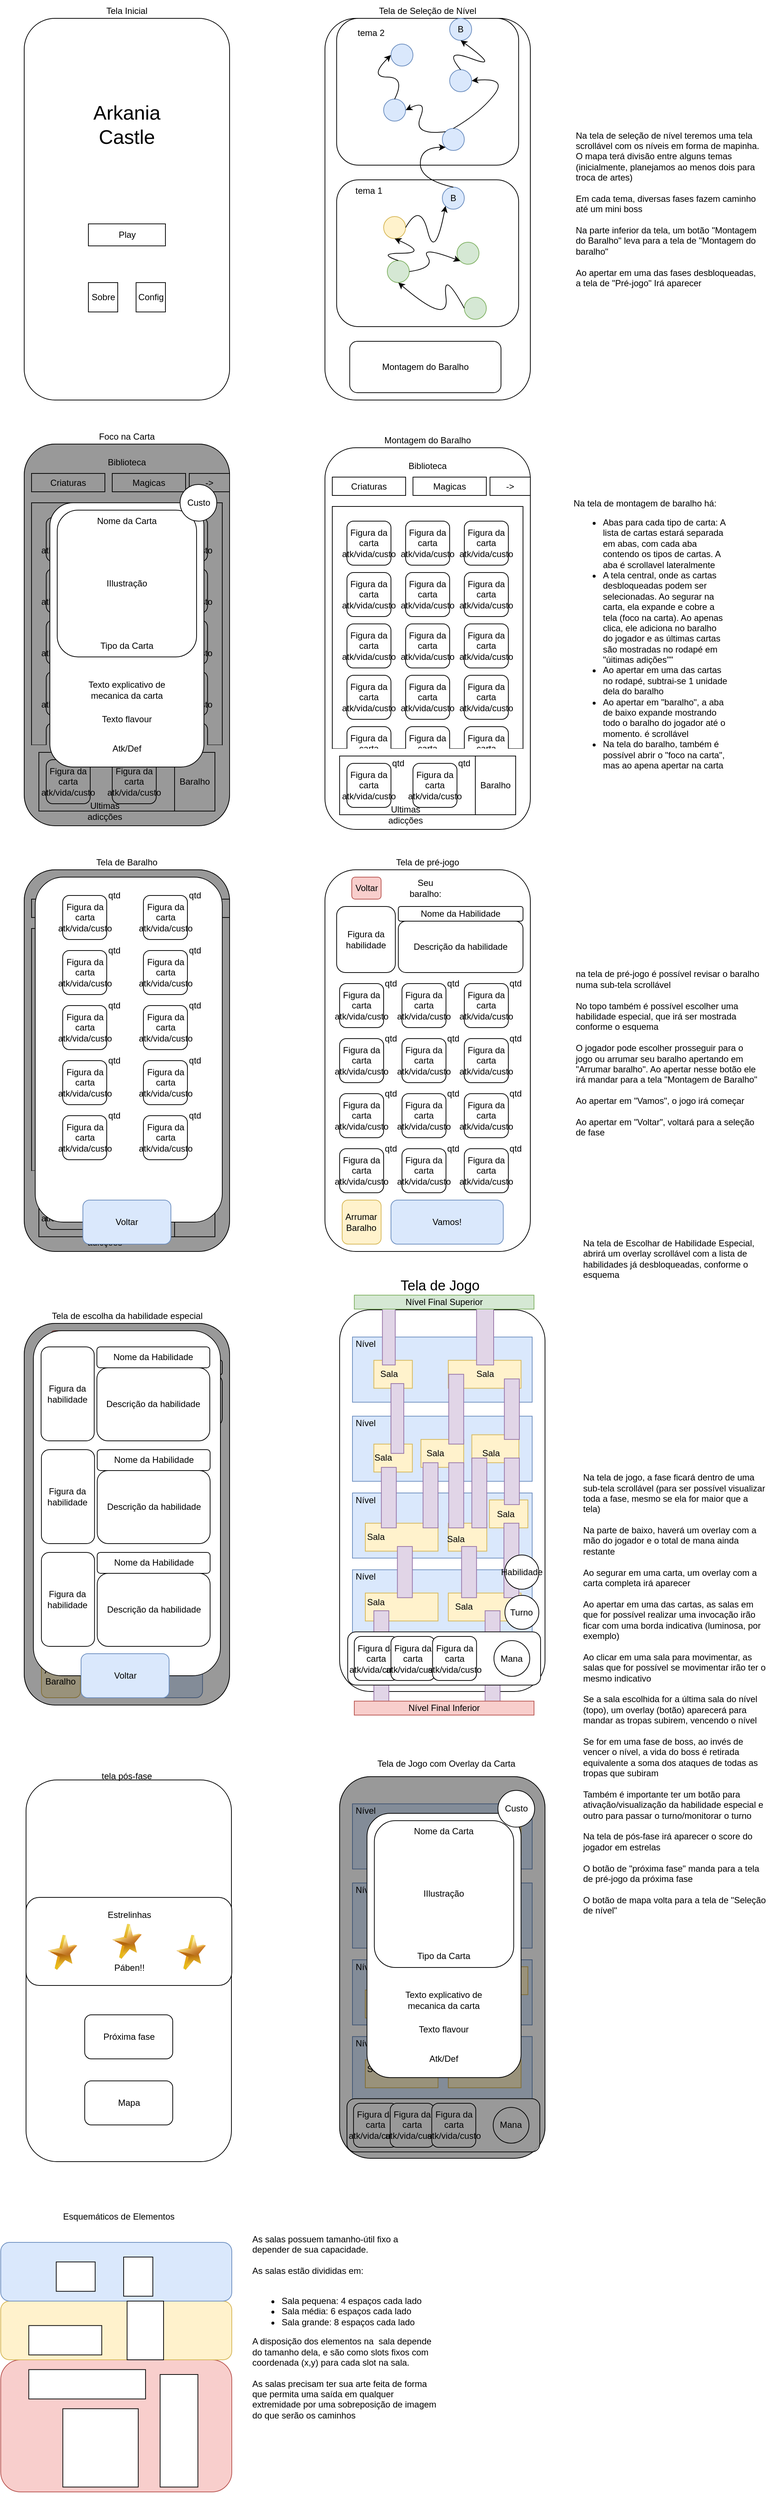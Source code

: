 <mxfile version="24.2.7" type="github">
  <diagram name="Página-1" id="SNxv4zWWsFA6j5CXLBQm">
    <mxGraphModel dx="1393" dy="789" grid="1" gridSize="10" guides="1" tooltips="1" connect="1" arrows="1" fold="1" page="1" pageScale="1" pageWidth="827" pageHeight="1169" math="0" shadow="0">
      <root>
        <mxCell id="0" />
        <mxCell id="1" parent="0" />
        <mxCell id="W8KNygdENQm1HErDI8Ia-6" value="" style="rounded=1;whiteSpace=wrap;html=1;" parent="1" vertex="1">
          <mxGeometry x="490" y="625" width="280" height="520" as="geometry" />
        </mxCell>
        <mxCell id="W8KNygdENQm1HErDI8Ia-13" value="" style="rounded=0;whiteSpace=wrap;html=1;fillColor=none;" parent="1" vertex="1">
          <mxGeometry x="500" y="705" width="260" height="330" as="geometry" />
        </mxCell>
        <mxCell id="W8KNygdENQm1HErDI8Ia-2" value="" style="rounded=1;whiteSpace=wrap;html=1;" parent="1" vertex="1">
          <mxGeometry x="80" y="40" width="280" height="520" as="geometry" />
        </mxCell>
        <mxCell id="W8KNygdENQm1HErDI8Ia-3" value="Play" style="rounded=0;whiteSpace=wrap;html=1;" parent="1" vertex="1">
          <mxGeometry x="167.5" y="320" width="105" height="30" as="geometry" />
        </mxCell>
        <mxCell id="W8KNygdENQm1HErDI8Ia-4" value="Config" style="rounded=0;whiteSpace=wrap;html=1;" parent="1" vertex="1">
          <mxGeometry x="232.5" y="400" width="40" height="40" as="geometry" />
        </mxCell>
        <mxCell id="W8KNygdENQm1HErDI8Ia-5" value="Sobre" style="rounded=0;whiteSpace=wrap;html=1;" parent="1" vertex="1">
          <mxGeometry x="167.5" y="400" width="40" height="40" as="geometry" />
        </mxCell>
        <mxCell id="W8KNygdENQm1HErDI8Ia-7" value="Criaturas" style="rounded=0;whiteSpace=wrap;html=1;" parent="1" vertex="1">
          <mxGeometry x="500" y="665" width="100" height="25" as="geometry" />
        </mxCell>
        <mxCell id="W8KNygdENQm1HErDI8Ia-10" value="Montagem do Baralho" style="text;html=1;align=center;verticalAlign=middle;whiteSpace=wrap;rounded=0;" parent="1" vertex="1">
          <mxGeometry x="565" y="605" width="130" height="20" as="geometry" />
        </mxCell>
        <mxCell id="W8KNygdENQm1HErDI8Ia-11" value="Magicas" style="rounded=0;whiteSpace=wrap;html=1;" parent="1" vertex="1">
          <mxGeometry x="610" y="665" width="100" height="25" as="geometry" />
        </mxCell>
        <mxCell id="W8KNygdENQm1HErDI8Ia-12" value="-&amp;gt;" style="rounded=0;whiteSpace=wrap;html=1;" parent="1" vertex="1">
          <mxGeometry x="715" y="665" width="55" height="25" as="geometry" />
        </mxCell>
        <mxCell id="W8KNygdENQm1HErDI8Ia-47" value="Biblioteca" style="text;html=1;align=center;verticalAlign=middle;whiteSpace=wrap;rounded=0;" parent="1" vertex="1">
          <mxGeometry x="600" y="635" width="60" height="30" as="geometry" />
        </mxCell>
        <mxCell id="W8KNygdENQm1HErDI8Ia-48" value="Na tela de montagem de baralho há:&lt;div&gt;&lt;ul&gt;&lt;li&gt;Abas para cada tipo de carta: A lista de cartas estará separada em abas, com cada aba contendo os tipos de cartas. A aba é scrollavel lateralmente&lt;/li&gt;&lt;li&gt;A tela central, onde as cartas desbloqueadas podem ser selecionadas. Ao segurar na carta, ela expande e cobre a tela (foco na carta). Ao apenas clica, ele adiciona no baralho do jogador e as últimas cartas são mostradas no rodapé em &quot;úitimas adições&quot;&quot;&lt;/li&gt;&lt;li&gt;Ao apertar em uma das cartas no rodapé, subtrai-se 1 unidade dela do baralho&lt;/li&gt;&lt;li&gt;Ao apertar em &quot;baralho&quot;, a aba de baixo expande mostrando todo o baralho do jogador até o momento. é scrollável&lt;/li&gt;&lt;li&gt;Na tela do baralho, também é possível abrir o &quot;foco na carta&quot;, mas ao apena apertar na carta&lt;/li&gt;&lt;/ul&gt;&lt;/div&gt;" style="text;html=1;align=left;verticalAlign=middle;whiteSpace=wrap;rounded=0;" parent="1" vertex="1">
          <mxGeometry x="827" y="635" width="213" height="500" as="geometry" />
        </mxCell>
        <mxCell id="W8KNygdENQm1HErDI8Ia-43" value="Figura da carta&lt;div&gt;atk/vida/custo&lt;/div&gt;" style="rounded=1;whiteSpace=wrap;html=1;" parent="1" vertex="1">
          <mxGeometry x="520" y="1005" width="60" height="60" as="geometry" />
        </mxCell>
        <mxCell id="W8KNygdENQm1HErDI8Ia-44" value="Figura da carta&lt;div&gt;atk/vida/custo&lt;/div&gt;" style="rounded=1;whiteSpace=wrap;html=1;" parent="1" vertex="1">
          <mxGeometry x="600" y="1005" width="60" height="60" as="geometry" />
        </mxCell>
        <mxCell id="W8KNygdENQm1HErDI8Ia-45" value="Figura da carta&lt;div&gt;atk/vida/custo&lt;/div&gt;" style="rounded=1;whiteSpace=wrap;html=1;" parent="1" vertex="1">
          <mxGeometry x="680" y="1005" width="60" height="60" as="geometry" />
        </mxCell>
        <mxCell id="W8KNygdENQm1HErDI8Ia-50" value="" style="rounded=0;whiteSpace=wrap;html=1;strokeColor=none;" parent="1" vertex="1">
          <mxGeometry x="500" y="1035" width="260" height="40" as="geometry" />
        </mxCell>
        <mxCell id="W8KNygdENQm1HErDI8Ia-49" value="" style="rounded=0;whiteSpace=wrap;html=1;" parent="1" vertex="1">
          <mxGeometry x="510" y="1045" width="240" height="80" as="geometry" />
        </mxCell>
        <mxCell id="W8KNygdENQm1HErDI8Ia-51" value="Ultimas adicções" style="text;html=1;align=center;verticalAlign=middle;whiteSpace=wrap;rounded=0;" parent="1" vertex="1">
          <mxGeometry x="570" y="1110" width="60" height="30" as="geometry" />
        </mxCell>
        <mxCell id="W8KNygdENQm1HErDI8Ia-14" value="Figura da carta&lt;div&gt;atk/vida/custo&lt;/div&gt;" style="rounded=1;whiteSpace=wrap;html=1;" parent="1" vertex="1">
          <mxGeometry x="520" y="725" width="60" height="60" as="geometry" />
        </mxCell>
        <mxCell id="W8KNygdENQm1HErDI8Ia-32" value="Figura da carta&lt;div&gt;atk/vida/custo&lt;/div&gt;" style="rounded=1;whiteSpace=wrap;html=1;" parent="1" vertex="1">
          <mxGeometry x="600" y="725" width="60" height="60" as="geometry" />
        </mxCell>
        <mxCell id="W8KNygdENQm1HErDI8Ia-33" value="Figura da carta&lt;div&gt;atk/vida/custo&lt;/div&gt;" style="rounded=1;whiteSpace=wrap;html=1;" parent="1" vertex="1">
          <mxGeometry x="680" y="725" width="60" height="60" as="geometry" />
        </mxCell>
        <mxCell id="W8KNygdENQm1HErDI8Ia-34" value="Figura da carta&lt;div&gt;atk/vida/custo&lt;/div&gt;" style="rounded=1;whiteSpace=wrap;html=1;" parent="1" vertex="1">
          <mxGeometry x="520" y="795" width="60" height="60" as="geometry" />
        </mxCell>
        <mxCell id="W8KNygdENQm1HErDI8Ia-35" value="Figura da carta&lt;div&gt;atk/vida/custo&lt;/div&gt;" style="rounded=1;whiteSpace=wrap;html=1;" parent="1" vertex="1">
          <mxGeometry x="600" y="795" width="60" height="60" as="geometry" />
        </mxCell>
        <mxCell id="W8KNygdENQm1HErDI8Ia-36" value="Figura da carta&lt;div&gt;atk/vida/custo&lt;/div&gt;" style="rounded=1;whiteSpace=wrap;html=1;" parent="1" vertex="1">
          <mxGeometry x="680" y="795" width="60" height="60" as="geometry" />
        </mxCell>
        <mxCell id="W8KNygdENQm1HErDI8Ia-37" value="Figura da carta&lt;div&gt;atk/vida/custo&lt;/div&gt;" style="rounded=1;whiteSpace=wrap;html=1;" parent="1" vertex="1">
          <mxGeometry x="520" y="865" width="60" height="60" as="geometry" />
        </mxCell>
        <mxCell id="W8KNygdENQm1HErDI8Ia-38" value="Figura da carta&lt;div&gt;atk/vida/custo&lt;/div&gt;" style="rounded=1;whiteSpace=wrap;html=1;" parent="1" vertex="1">
          <mxGeometry x="600" y="865" width="60" height="60" as="geometry" />
        </mxCell>
        <mxCell id="W8KNygdENQm1HErDI8Ia-39" value="Figura da carta&lt;div&gt;atk/vida/custo&lt;/div&gt;" style="rounded=1;whiteSpace=wrap;html=1;" parent="1" vertex="1">
          <mxGeometry x="680" y="865" width="60" height="60" as="geometry" />
        </mxCell>
        <mxCell id="W8KNygdENQm1HErDI8Ia-40" value="Figura da carta&lt;div&gt;atk/vida/custo&lt;/div&gt;" style="rounded=1;whiteSpace=wrap;html=1;" parent="1" vertex="1">
          <mxGeometry x="520" y="935" width="60" height="60" as="geometry" />
        </mxCell>
        <mxCell id="W8KNygdENQm1HErDI8Ia-41" value="Figura da carta&lt;div&gt;atk/vida/custo&lt;/div&gt;" style="rounded=1;whiteSpace=wrap;html=1;" parent="1" vertex="1">
          <mxGeometry x="600" y="935" width="60" height="60" as="geometry" />
        </mxCell>
        <mxCell id="W8KNygdENQm1HErDI8Ia-42" value="Figura da carta&lt;div&gt;atk/vida/custo&lt;/div&gt;" style="rounded=1;whiteSpace=wrap;html=1;" parent="1" vertex="1">
          <mxGeometry x="680" y="935" width="60" height="60" as="geometry" />
        </mxCell>
        <mxCell id="W8KNygdENQm1HErDI8Ia-52" value="Figura da carta&lt;div&gt;atk/vida/custo&lt;/div&gt;" style="rounded=1;whiteSpace=wrap;html=1;" parent="1" vertex="1">
          <mxGeometry x="520" y="1055" width="60" height="60" as="geometry" />
        </mxCell>
        <mxCell id="W8KNygdENQm1HErDI8Ia-55" value="qtd" style="text;html=1;align=center;verticalAlign=middle;whiteSpace=wrap;rounded=0;" parent="1" vertex="1">
          <mxGeometry x="560" y="1040" width="60" height="30" as="geometry" />
        </mxCell>
        <mxCell id="W8KNygdENQm1HErDI8Ia-56" value="Figura da carta&lt;div&gt;atk/vida/custo&lt;/div&gt;" style="rounded=1;whiteSpace=wrap;html=1;" parent="1" vertex="1">
          <mxGeometry x="610" y="1055" width="60" height="60" as="geometry" />
        </mxCell>
        <mxCell id="W8KNygdENQm1HErDI8Ia-57" value="qtd" style="text;html=1;align=center;verticalAlign=middle;whiteSpace=wrap;rounded=0;" parent="1" vertex="1">
          <mxGeometry x="650" y="1040" width="60" height="30" as="geometry" />
        </mxCell>
        <mxCell id="W8KNygdENQm1HErDI8Ia-58" value="Baralho" style="rounded=0;whiteSpace=wrap;html=1;" parent="1" vertex="1">
          <mxGeometry x="695" y="1045" width="55" height="80" as="geometry" />
        </mxCell>
        <mxCell id="W8KNygdENQm1HErDI8Ia-59" value="" style="rounded=1;whiteSpace=wrap;html=1;" parent="1" vertex="1">
          <mxGeometry x="80" y="620" width="280" height="520" as="geometry" />
        </mxCell>
        <mxCell id="W8KNygdENQm1HErDI8Ia-60" value="" style="rounded=0;whiteSpace=wrap;html=1;fillColor=none;" parent="1" vertex="1">
          <mxGeometry x="90" y="700" width="260" height="330" as="geometry" />
        </mxCell>
        <mxCell id="W8KNygdENQm1HErDI8Ia-61" value="Criaturas" style="rounded=0;whiteSpace=wrap;html=1;" parent="1" vertex="1">
          <mxGeometry x="90" y="660" width="100" height="25" as="geometry" />
        </mxCell>
        <mxCell id="W8KNygdENQm1HErDI8Ia-62" value="Foco na Carta" style="text;html=1;align=center;verticalAlign=middle;whiteSpace=wrap;rounded=0;" parent="1" vertex="1">
          <mxGeometry x="155" y="600" width="130" height="20" as="geometry" />
        </mxCell>
        <mxCell id="W8KNygdENQm1HErDI8Ia-63" value="Magicas" style="rounded=0;whiteSpace=wrap;html=1;" parent="1" vertex="1">
          <mxGeometry x="200" y="660" width="100" height="25" as="geometry" />
        </mxCell>
        <mxCell id="W8KNygdENQm1HErDI8Ia-64" value="-&amp;gt;" style="rounded=0;whiteSpace=wrap;html=1;" parent="1" vertex="1">
          <mxGeometry x="305" y="660" width="55" height="25" as="geometry" />
        </mxCell>
        <mxCell id="W8KNygdENQm1HErDI8Ia-65" value="Biblioteca" style="text;html=1;align=center;verticalAlign=middle;whiteSpace=wrap;rounded=0;" parent="1" vertex="1">
          <mxGeometry x="190" y="630" width="60" height="30" as="geometry" />
        </mxCell>
        <mxCell id="W8KNygdENQm1HErDI8Ia-66" value="Figura da carta&lt;div&gt;atk/vida/custo&lt;/div&gt;" style="rounded=1;whiteSpace=wrap;html=1;" parent="1" vertex="1">
          <mxGeometry x="110" y="1000" width="60" height="60" as="geometry" />
        </mxCell>
        <mxCell id="W8KNygdENQm1HErDI8Ia-67" value="Figura da carta&lt;div&gt;atk/vida/custo&lt;/div&gt;" style="rounded=1;whiteSpace=wrap;html=1;" parent="1" vertex="1">
          <mxGeometry x="190" y="1000" width="60" height="60" as="geometry" />
        </mxCell>
        <mxCell id="W8KNygdENQm1HErDI8Ia-68" value="Figura da carta&lt;div&gt;atk/vida/custo&lt;/div&gt;" style="rounded=1;whiteSpace=wrap;html=1;" parent="1" vertex="1">
          <mxGeometry x="270" y="1000" width="60" height="60" as="geometry" />
        </mxCell>
        <mxCell id="W8KNygdENQm1HErDI8Ia-69" value="" style="rounded=0;whiteSpace=wrap;html=1;strokeColor=none;" parent="1" vertex="1">
          <mxGeometry x="90" y="1030" width="260" height="40" as="geometry" />
        </mxCell>
        <mxCell id="W8KNygdENQm1HErDI8Ia-70" value="" style="rounded=0;whiteSpace=wrap;html=1;" parent="1" vertex="1">
          <mxGeometry x="100" y="1040" width="240" height="80" as="geometry" />
        </mxCell>
        <mxCell id="W8KNygdENQm1HErDI8Ia-71" value="Ultimas adicções" style="text;html=1;align=center;verticalAlign=middle;whiteSpace=wrap;rounded=0;" parent="1" vertex="1">
          <mxGeometry x="160" y="1105" width="60" height="30" as="geometry" />
        </mxCell>
        <mxCell id="W8KNygdENQm1HErDI8Ia-72" value="Figura da carta&lt;div&gt;atk/vida/custo&lt;/div&gt;" style="rounded=1;whiteSpace=wrap;html=1;" parent="1" vertex="1">
          <mxGeometry x="110" y="720" width="60" height="60" as="geometry" />
        </mxCell>
        <mxCell id="W8KNygdENQm1HErDI8Ia-73" value="Figura da carta&lt;div&gt;atk/vida/custo&lt;/div&gt;" style="rounded=1;whiteSpace=wrap;html=1;" parent="1" vertex="1">
          <mxGeometry x="190" y="720" width="60" height="60" as="geometry" />
        </mxCell>
        <mxCell id="W8KNygdENQm1HErDI8Ia-74" value="Figura da carta&lt;div&gt;atk/vida/custo&lt;/div&gt;" style="rounded=1;whiteSpace=wrap;html=1;" parent="1" vertex="1">
          <mxGeometry x="270" y="720" width="60" height="60" as="geometry" />
        </mxCell>
        <mxCell id="W8KNygdENQm1HErDI8Ia-75" value="Figura da carta&lt;div&gt;atk/vida/custo&lt;/div&gt;" style="rounded=1;whiteSpace=wrap;html=1;" parent="1" vertex="1">
          <mxGeometry x="110" y="790" width="60" height="60" as="geometry" />
        </mxCell>
        <mxCell id="W8KNygdENQm1HErDI8Ia-76" value="Figura da carta&lt;div&gt;atk/vida/custo&lt;/div&gt;" style="rounded=1;whiteSpace=wrap;html=1;" parent="1" vertex="1">
          <mxGeometry x="190" y="790" width="60" height="60" as="geometry" />
        </mxCell>
        <mxCell id="W8KNygdENQm1HErDI8Ia-77" value="Figura da carta&lt;div&gt;atk/vida/custo&lt;/div&gt;" style="rounded=1;whiteSpace=wrap;html=1;" parent="1" vertex="1">
          <mxGeometry x="270" y="790" width="60" height="60" as="geometry" />
        </mxCell>
        <mxCell id="W8KNygdENQm1HErDI8Ia-78" value="Figura da carta&lt;div&gt;atk/vida/custo&lt;/div&gt;" style="rounded=1;whiteSpace=wrap;html=1;" parent="1" vertex="1">
          <mxGeometry x="110" y="860" width="60" height="60" as="geometry" />
        </mxCell>
        <mxCell id="W8KNygdENQm1HErDI8Ia-79" value="Figura da carta&lt;div&gt;atk/vida/custo&lt;/div&gt;" style="rounded=1;whiteSpace=wrap;html=1;" parent="1" vertex="1">
          <mxGeometry x="190" y="860" width="60" height="60" as="geometry" />
        </mxCell>
        <mxCell id="W8KNygdENQm1HErDI8Ia-80" value="Figura da carta&lt;div&gt;atk/vida/custo&lt;/div&gt;" style="rounded=1;whiteSpace=wrap;html=1;" parent="1" vertex="1">
          <mxGeometry x="270" y="860" width="60" height="60" as="geometry" />
        </mxCell>
        <mxCell id="W8KNygdENQm1HErDI8Ia-81" value="Figura da carta&lt;div&gt;atk/vida/custo&lt;/div&gt;" style="rounded=1;whiteSpace=wrap;html=1;" parent="1" vertex="1">
          <mxGeometry x="110" y="930" width="60" height="60" as="geometry" />
        </mxCell>
        <mxCell id="W8KNygdENQm1HErDI8Ia-82" value="Figura da carta&lt;div&gt;atk/vida/custo&lt;/div&gt;" style="rounded=1;whiteSpace=wrap;html=1;" parent="1" vertex="1">
          <mxGeometry x="190" y="930" width="60" height="60" as="geometry" />
        </mxCell>
        <mxCell id="W8KNygdENQm1HErDI8Ia-83" value="Figura da carta&lt;div&gt;atk/vida/custo&lt;/div&gt;" style="rounded=1;whiteSpace=wrap;html=1;" parent="1" vertex="1">
          <mxGeometry x="270" y="930" width="60" height="60" as="geometry" />
        </mxCell>
        <mxCell id="W8KNygdENQm1HErDI8Ia-84" value="Figura da carta&lt;div&gt;atk/vida/custo&lt;/div&gt;" style="rounded=1;whiteSpace=wrap;html=1;" parent="1" vertex="1">
          <mxGeometry x="110" y="1050" width="60" height="60" as="geometry" />
        </mxCell>
        <mxCell id="W8KNygdENQm1HErDI8Ia-85" value="qtd" style="text;html=1;align=center;verticalAlign=middle;whiteSpace=wrap;rounded=0;" parent="1" vertex="1">
          <mxGeometry x="150" y="1035" width="60" height="30" as="geometry" />
        </mxCell>
        <mxCell id="W8KNygdENQm1HErDI8Ia-86" value="Figura da carta&lt;div&gt;atk/vida/custo&lt;/div&gt;" style="rounded=1;whiteSpace=wrap;html=1;" parent="1" vertex="1">
          <mxGeometry x="200" y="1050" width="60" height="60" as="geometry" />
        </mxCell>
        <mxCell id="W8KNygdENQm1HErDI8Ia-87" value="qtd" style="text;html=1;align=center;verticalAlign=middle;whiteSpace=wrap;rounded=0;" parent="1" vertex="1">
          <mxGeometry x="240" y="1035" width="60" height="30" as="geometry" />
        </mxCell>
        <mxCell id="W8KNygdENQm1HErDI8Ia-88" value="Baralho" style="rounded=0;whiteSpace=wrap;html=1;" parent="1" vertex="1">
          <mxGeometry x="285" y="1040" width="55" height="80" as="geometry" />
        </mxCell>
        <mxCell id="W8KNygdENQm1HErDI8Ia-89" value="" style="rounded=1;whiteSpace=wrap;html=1;fillColor=#000000;gradientColor=none;opacity=40;strokeColor=default;" parent="1" vertex="1">
          <mxGeometry x="80" y="620" width="280" height="520" as="geometry" />
        </mxCell>
        <mxCell id="W8KNygdENQm1HErDI8Ia-90" value="" style="rounded=1;whiteSpace=wrap;html=1;" parent="1" vertex="1">
          <mxGeometry x="115" y="700" width="210" height="360" as="geometry" />
        </mxCell>
        <mxCell id="W8KNygdENQm1HErDI8Ia-91" value="" style="rounded=1;whiteSpace=wrap;html=1;" parent="1" vertex="1">
          <mxGeometry x="125" y="710" width="190" height="200" as="geometry" />
        </mxCell>
        <mxCell id="W8KNygdENQm1HErDI8Ia-92" value="Nome da Carta" style="text;html=1;align=center;verticalAlign=middle;whiteSpace=wrap;rounded=0;" parent="1" vertex="1">
          <mxGeometry x="145" y="710" width="150" height="30" as="geometry" />
        </mxCell>
        <mxCell id="W8KNygdENQm1HErDI8Ia-93" value="Atk/Def" style="text;html=1;align=center;verticalAlign=middle;whiteSpace=wrap;rounded=0;" parent="1" vertex="1">
          <mxGeometry x="190" y="1020" width="60" height="30" as="geometry" />
        </mxCell>
        <mxCell id="W8KNygdENQm1HErDI8Ia-94" value="Texto explicativo de mecanica da carta" style="text;html=1;align=center;verticalAlign=middle;whiteSpace=wrap;rounded=0;" parent="1" vertex="1">
          <mxGeometry x="160" y="940" width="120" height="30" as="geometry" />
        </mxCell>
        <mxCell id="W8KNygdENQm1HErDI8Ia-95" value="Texto flavour" style="text;html=1;align=center;verticalAlign=middle;whiteSpace=wrap;rounded=0;" parent="1" vertex="1">
          <mxGeometry x="160" y="980" width="120" height="30" as="geometry" />
        </mxCell>
        <mxCell id="W8KNygdENQm1HErDI8Ia-96" value="IIlustração" style="text;html=1;align=center;verticalAlign=middle;whiteSpace=wrap;rounded=0;" parent="1" vertex="1">
          <mxGeometry x="190" y="795" width="60" height="30" as="geometry" />
        </mxCell>
        <mxCell id="W8KNygdENQm1HErDI8Ia-97" value="Tipo da Carta" style="text;html=1;align=center;verticalAlign=middle;whiteSpace=wrap;rounded=0;" parent="1" vertex="1">
          <mxGeometry x="170" y="880" width="100" height="30" as="geometry" />
        </mxCell>
        <mxCell id="W8KNygdENQm1HErDI8Ia-98" value="Arkania&lt;div style=&quot;font-size: 27px;&quot;&gt;Castle&lt;/div&gt;" style="text;html=1;align=center;verticalAlign=middle;whiteSpace=wrap;rounded=0;fontSize=27;" parent="1" vertex="1">
          <mxGeometry x="155" y="140" width="130" height="90" as="geometry" />
        </mxCell>
        <mxCell id="W8KNygdENQm1HErDI8Ia-99" value="" style="rounded=1;whiteSpace=wrap;html=1;" parent="1" vertex="1">
          <mxGeometry x="80" y="1200" width="280" height="520" as="geometry" />
        </mxCell>
        <mxCell id="W8KNygdENQm1HErDI8Ia-100" value="" style="rounded=0;whiteSpace=wrap;html=1;fillColor=none;" parent="1" vertex="1">
          <mxGeometry x="90" y="1280" width="260" height="330" as="geometry" />
        </mxCell>
        <mxCell id="W8KNygdENQm1HErDI8Ia-101" value="Criaturas" style="rounded=0;whiteSpace=wrap;html=1;" parent="1" vertex="1">
          <mxGeometry x="90" y="1240" width="100" height="25" as="geometry" />
        </mxCell>
        <mxCell id="W8KNygdENQm1HErDI8Ia-102" value="Tela de Baralho" style="text;html=1;align=center;verticalAlign=middle;whiteSpace=wrap;rounded=0;" parent="1" vertex="1">
          <mxGeometry x="155" y="1180" width="130" height="20" as="geometry" />
        </mxCell>
        <mxCell id="W8KNygdENQm1HErDI8Ia-103" value="Magicas" style="rounded=0;whiteSpace=wrap;html=1;" parent="1" vertex="1">
          <mxGeometry x="200" y="1240" width="100" height="25" as="geometry" />
        </mxCell>
        <mxCell id="W8KNygdENQm1HErDI8Ia-104" value="-&amp;gt;" style="rounded=0;whiteSpace=wrap;html=1;" parent="1" vertex="1">
          <mxGeometry x="305" y="1240" width="55" height="25" as="geometry" />
        </mxCell>
        <mxCell id="W8KNygdENQm1HErDI8Ia-105" value="Biblioteca" style="text;html=1;align=center;verticalAlign=middle;whiteSpace=wrap;rounded=0;" parent="1" vertex="1">
          <mxGeometry x="190" y="1210" width="60" height="30" as="geometry" />
        </mxCell>
        <mxCell id="W8KNygdENQm1HErDI8Ia-106" value="Figura da carta&lt;div&gt;atk/vida/custo&lt;/div&gt;" style="rounded=1;whiteSpace=wrap;html=1;" parent="1" vertex="1">
          <mxGeometry x="110" y="1580" width="60" height="60" as="geometry" />
        </mxCell>
        <mxCell id="W8KNygdENQm1HErDI8Ia-107" value="Figura da carta&lt;div&gt;atk/vida/custo&lt;/div&gt;" style="rounded=1;whiteSpace=wrap;html=1;" parent="1" vertex="1">
          <mxGeometry x="190" y="1580" width="60" height="60" as="geometry" />
        </mxCell>
        <mxCell id="W8KNygdENQm1HErDI8Ia-108" value="Figura da carta&lt;div&gt;atk/vida/custo&lt;/div&gt;" style="rounded=1;whiteSpace=wrap;html=1;" parent="1" vertex="1">
          <mxGeometry x="270" y="1580" width="60" height="60" as="geometry" />
        </mxCell>
        <mxCell id="W8KNygdENQm1HErDI8Ia-109" value="" style="rounded=0;whiteSpace=wrap;html=1;strokeColor=none;" parent="1" vertex="1">
          <mxGeometry x="90" y="1610" width="260" height="40" as="geometry" />
        </mxCell>
        <mxCell id="W8KNygdENQm1HErDI8Ia-110" value="" style="rounded=0;whiteSpace=wrap;html=1;" parent="1" vertex="1">
          <mxGeometry x="100" y="1620" width="240" height="80" as="geometry" />
        </mxCell>
        <mxCell id="W8KNygdENQm1HErDI8Ia-111" value="Ultimas adicções" style="text;html=1;align=center;verticalAlign=middle;whiteSpace=wrap;rounded=0;" parent="1" vertex="1">
          <mxGeometry x="160" y="1685" width="60" height="30" as="geometry" />
        </mxCell>
        <mxCell id="W8KNygdENQm1HErDI8Ia-112" value="Figura da carta&lt;div&gt;atk/vida/custo&lt;/div&gt;" style="rounded=1;whiteSpace=wrap;html=1;" parent="1" vertex="1">
          <mxGeometry x="110" y="1300" width="60" height="60" as="geometry" />
        </mxCell>
        <mxCell id="W8KNygdENQm1HErDI8Ia-113" value="Figura da carta&lt;div&gt;atk/vida/custo&lt;/div&gt;" style="rounded=1;whiteSpace=wrap;html=1;" parent="1" vertex="1">
          <mxGeometry x="190" y="1300" width="60" height="60" as="geometry" />
        </mxCell>
        <mxCell id="W8KNygdENQm1HErDI8Ia-114" value="Figura da carta&lt;div&gt;atk/vida/custo&lt;/div&gt;" style="rounded=1;whiteSpace=wrap;html=1;" parent="1" vertex="1">
          <mxGeometry x="270" y="1300" width="60" height="60" as="geometry" />
        </mxCell>
        <mxCell id="W8KNygdENQm1HErDI8Ia-115" value="Figura da carta&lt;div&gt;atk/vida/custo&lt;/div&gt;" style="rounded=1;whiteSpace=wrap;html=1;" parent="1" vertex="1">
          <mxGeometry x="110" y="1370" width="60" height="60" as="geometry" />
        </mxCell>
        <mxCell id="W8KNygdENQm1HErDI8Ia-116" value="Figura da carta&lt;div&gt;atk/vida/custo&lt;/div&gt;" style="rounded=1;whiteSpace=wrap;html=1;" parent="1" vertex="1">
          <mxGeometry x="190" y="1370" width="60" height="60" as="geometry" />
        </mxCell>
        <mxCell id="W8KNygdENQm1HErDI8Ia-117" value="Figura da carta&lt;div&gt;atk/vida/custo&lt;/div&gt;" style="rounded=1;whiteSpace=wrap;html=1;" parent="1" vertex="1">
          <mxGeometry x="270" y="1370" width="60" height="60" as="geometry" />
        </mxCell>
        <mxCell id="W8KNygdENQm1HErDI8Ia-118" value="Figura da carta&lt;div&gt;atk/vida/custo&lt;/div&gt;" style="rounded=1;whiteSpace=wrap;html=1;" parent="1" vertex="1">
          <mxGeometry x="110" y="1440" width="60" height="60" as="geometry" />
        </mxCell>
        <mxCell id="W8KNygdENQm1HErDI8Ia-119" value="Figura da carta&lt;div&gt;atk/vida/custo&lt;/div&gt;" style="rounded=1;whiteSpace=wrap;html=1;" parent="1" vertex="1">
          <mxGeometry x="190" y="1440" width="60" height="60" as="geometry" />
        </mxCell>
        <mxCell id="W8KNygdENQm1HErDI8Ia-120" value="Figura da carta&lt;div&gt;atk/vida/custo&lt;/div&gt;" style="rounded=1;whiteSpace=wrap;html=1;" parent="1" vertex="1">
          <mxGeometry x="270" y="1440" width="60" height="60" as="geometry" />
        </mxCell>
        <mxCell id="W8KNygdENQm1HErDI8Ia-121" value="Figura da carta&lt;div&gt;atk/vida/custo&lt;/div&gt;" style="rounded=1;whiteSpace=wrap;html=1;" parent="1" vertex="1">
          <mxGeometry x="110" y="1510" width="60" height="60" as="geometry" />
        </mxCell>
        <mxCell id="W8KNygdENQm1HErDI8Ia-122" value="Figura da carta&lt;div&gt;atk/vida/custo&lt;/div&gt;" style="rounded=1;whiteSpace=wrap;html=1;" parent="1" vertex="1">
          <mxGeometry x="190" y="1510" width="60" height="60" as="geometry" />
        </mxCell>
        <mxCell id="W8KNygdENQm1HErDI8Ia-123" value="Figura da carta&lt;div&gt;atk/vida/custo&lt;/div&gt;" style="rounded=1;whiteSpace=wrap;html=1;" parent="1" vertex="1">
          <mxGeometry x="270" y="1510" width="60" height="60" as="geometry" />
        </mxCell>
        <mxCell id="W8KNygdENQm1HErDI8Ia-124" value="Figura da carta&lt;div&gt;atk/vida/custo&lt;/div&gt;" style="rounded=1;whiteSpace=wrap;html=1;" parent="1" vertex="1">
          <mxGeometry x="110" y="1630" width="60" height="60" as="geometry" />
        </mxCell>
        <mxCell id="W8KNygdENQm1HErDI8Ia-125" value="qtd" style="text;html=1;align=center;verticalAlign=middle;whiteSpace=wrap;rounded=0;" parent="1" vertex="1">
          <mxGeometry x="150" y="1615" width="60" height="30" as="geometry" />
        </mxCell>
        <mxCell id="W8KNygdENQm1HErDI8Ia-126" value="Figura da carta&lt;div&gt;atk/vida/custo&lt;/div&gt;" style="rounded=1;whiteSpace=wrap;html=1;" parent="1" vertex="1">
          <mxGeometry x="200" y="1630" width="60" height="60" as="geometry" />
        </mxCell>
        <mxCell id="W8KNygdENQm1HErDI8Ia-127" value="qtd" style="text;html=1;align=center;verticalAlign=middle;whiteSpace=wrap;rounded=0;" parent="1" vertex="1">
          <mxGeometry x="240" y="1615" width="60" height="30" as="geometry" />
        </mxCell>
        <mxCell id="W8KNygdENQm1HErDI8Ia-128" value="Baralho" style="rounded=0;whiteSpace=wrap;html=1;" parent="1" vertex="1">
          <mxGeometry x="285" y="1620" width="55" height="80" as="geometry" />
        </mxCell>
        <mxCell id="W8KNygdENQm1HErDI8Ia-129" value="" style="rounded=1;whiteSpace=wrap;html=1;fillColor=#000000;gradientColor=none;opacity=40;strokeColor=default;" parent="1" vertex="1">
          <mxGeometry x="80" y="1200" width="280" height="520" as="geometry" />
        </mxCell>
        <mxCell id="W8KNygdENQm1HErDI8Ia-130" value="" style="rounded=1;whiteSpace=wrap;html=1;" parent="1" vertex="1">
          <mxGeometry x="95" y="1210" width="255" height="470" as="geometry" />
        </mxCell>
        <mxCell id="W8KNygdENQm1HErDI8Ia-140" value="Figura da carta&lt;div&gt;atk/vida/custo&lt;/div&gt;" style="rounded=1;whiteSpace=wrap;html=1;" parent="1" vertex="1">
          <mxGeometry x="132.5" y="1235" width="60" height="60" as="geometry" />
        </mxCell>
        <mxCell id="W8KNygdENQm1HErDI8Ia-141" value="qtd" style="text;html=1;align=center;verticalAlign=middle;whiteSpace=wrap;rounded=0;" parent="1" vertex="1">
          <mxGeometry x="172.5" y="1220" width="60" height="30" as="geometry" />
        </mxCell>
        <mxCell id="W8KNygdENQm1HErDI8Ia-142" value="Figura da carta&lt;div&gt;atk/vida/custo&lt;/div&gt;" style="rounded=1;whiteSpace=wrap;html=1;" parent="1" vertex="1">
          <mxGeometry x="242.5" y="1235" width="60" height="60" as="geometry" />
        </mxCell>
        <mxCell id="W8KNygdENQm1HErDI8Ia-143" value="qtd" style="text;html=1;align=center;verticalAlign=middle;whiteSpace=wrap;rounded=0;" parent="1" vertex="1">
          <mxGeometry x="282.5" y="1220" width="60" height="30" as="geometry" />
        </mxCell>
        <mxCell id="W8KNygdENQm1HErDI8Ia-144" value="Figura da carta&lt;div&gt;atk/vida/custo&lt;/div&gt;" style="rounded=1;whiteSpace=wrap;html=1;" parent="1" vertex="1">
          <mxGeometry x="132.5" y="1310" width="60" height="60" as="geometry" />
        </mxCell>
        <mxCell id="W8KNygdENQm1HErDI8Ia-145" value="qtd" style="text;html=1;align=center;verticalAlign=middle;whiteSpace=wrap;rounded=0;" parent="1" vertex="1">
          <mxGeometry x="172.5" y="1295" width="60" height="30" as="geometry" />
        </mxCell>
        <mxCell id="W8KNygdENQm1HErDI8Ia-146" value="Figura da carta&lt;div&gt;atk/vida/custo&lt;/div&gt;" style="rounded=1;whiteSpace=wrap;html=1;" parent="1" vertex="1">
          <mxGeometry x="242.5" y="1310" width="60" height="60" as="geometry" />
        </mxCell>
        <mxCell id="W8KNygdENQm1HErDI8Ia-147" value="qtd" style="text;html=1;align=center;verticalAlign=middle;whiteSpace=wrap;rounded=0;" parent="1" vertex="1">
          <mxGeometry x="282.5" y="1295" width="60" height="30" as="geometry" />
        </mxCell>
        <mxCell id="W8KNygdENQm1HErDI8Ia-148" value="Figura da carta&lt;div&gt;atk/vida/custo&lt;/div&gt;" style="rounded=1;whiteSpace=wrap;html=1;" parent="1" vertex="1">
          <mxGeometry x="132.5" y="1385" width="60" height="60" as="geometry" />
        </mxCell>
        <mxCell id="W8KNygdENQm1HErDI8Ia-149" value="qtd" style="text;html=1;align=center;verticalAlign=middle;whiteSpace=wrap;rounded=0;" parent="1" vertex="1">
          <mxGeometry x="172.5" y="1370" width="60" height="30" as="geometry" />
        </mxCell>
        <mxCell id="W8KNygdENQm1HErDI8Ia-150" value="Figura da carta&lt;div&gt;atk/vida/custo&lt;/div&gt;" style="rounded=1;whiteSpace=wrap;html=1;" parent="1" vertex="1">
          <mxGeometry x="242.5" y="1385" width="60" height="60" as="geometry" />
        </mxCell>
        <mxCell id="W8KNygdENQm1HErDI8Ia-151" value="qtd" style="text;html=1;align=center;verticalAlign=middle;whiteSpace=wrap;rounded=0;" parent="1" vertex="1">
          <mxGeometry x="282.5" y="1370" width="60" height="30" as="geometry" />
        </mxCell>
        <mxCell id="W8KNygdENQm1HErDI8Ia-156" value="Figura da carta&lt;div&gt;atk/vida/custo&lt;/div&gt;" style="rounded=1;whiteSpace=wrap;html=1;" parent="1" vertex="1">
          <mxGeometry x="132.5" y="1460" width="60" height="60" as="geometry" />
        </mxCell>
        <mxCell id="W8KNygdENQm1HErDI8Ia-157" value="qtd" style="text;html=1;align=center;verticalAlign=middle;whiteSpace=wrap;rounded=0;" parent="1" vertex="1">
          <mxGeometry x="172.5" y="1445" width="60" height="30" as="geometry" />
        </mxCell>
        <mxCell id="W8KNygdENQm1HErDI8Ia-158" value="Figura da carta&lt;div&gt;atk/vida/custo&lt;/div&gt;" style="rounded=1;whiteSpace=wrap;html=1;" parent="1" vertex="1">
          <mxGeometry x="242.5" y="1460" width="60" height="60" as="geometry" />
        </mxCell>
        <mxCell id="W8KNygdENQm1HErDI8Ia-159" value="qtd" style="text;html=1;align=center;verticalAlign=middle;whiteSpace=wrap;rounded=0;" parent="1" vertex="1">
          <mxGeometry x="282.5" y="1445" width="60" height="30" as="geometry" />
        </mxCell>
        <mxCell id="W8KNygdENQm1HErDI8Ia-160" value="Figura da carta&lt;div&gt;atk/vida/custo&lt;/div&gt;" style="rounded=1;whiteSpace=wrap;html=1;" parent="1" vertex="1">
          <mxGeometry x="132.5" y="1535" width="60" height="60" as="geometry" />
        </mxCell>
        <mxCell id="W8KNygdENQm1HErDI8Ia-161" value="qtd" style="text;html=1;align=center;verticalAlign=middle;whiteSpace=wrap;rounded=0;" parent="1" vertex="1">
          <mxGeometry x="172.5" y="1520" width="60" height="30" as="geometry" />
        </mxCell>
        <mxCell id="W8KNygdENQm1HErDI8Ia-162" value="Figura da carta&lt;div&gt;atk/vida/custo&lt;/div&gt;" style="rounded=1;whiteSpace=wrap;html=1;" parent="1" vertex="1">
          <mxGeometry x="242.5" y="1535" width="60" height="60" as="geometry" />
        </mxCell>
        <mxCell id="W8KNygdENQm1HErDI8Ia-163" value="qtd" style="text;html=1;align=center;verticalAlign=middle;whiteSpace=wrap;rounded=0;" parent="1" vertex="1">
          <mxGeometry x="282.5" y="1520" width="60" height="30" as="geometry" />
        </mxCell>
        <mxCell id="W8KNygdENQm1HErDI8Ia-168" value="Voltar" style="rounded=1;whiteSpace=wrap;html=1;fillColor=#dae8fc;strokeColor=#6c8ebf;" parent="1" vertex="1">
          <mxGeometry x="160" y="1650" width="120" height="60" as="geometry" />
        </mxCell>
        <mxCell id="W8KNygdENQm1HErDI8Ia-222" value="Tela Inicial" style="text;html=1;align=center;verticalAlign=middle;whiteSpace=wrap;rounded=0;" parent="1" vertex="1">
          <mxGeometry x="190" y="15" width="60" height="30" as="geometry" />
        </mxCell>
        <mxCell id="W8KNygdENQm1HErDI8Ia-223" value="" style="rounded=1;whiteSpace=wrap;html=1;" parent="1" vertex="1">
          <mxGeometry x="490" y="40" width="280" height="520" as="geometry" />
        </mxCell>
        <mxCell id="W8KNygdENQm1HErDI8Ia-224" value="Tela de Seleção de Nível" style="text;html=1;align=center;verticalAlign=middle;whiteSpace=wrap;rounded=0;" parent="1" vertex="1">
          <mxGeometry x="561.25" y="15" width="137.5" height="30" as="geometry" />
        </mxCell>
        <mxCell id="W8KNygdENQm1HErDI8Ia-225" value="Montagem do Baralho" style="rounded=1;whiteSpace=wrap;html=1;" parent="1" vertex="1">
          <mxGeometry x="523.75" y="480" width="206.25" height="70" as="geometry" />
        </mxCell>
        <mxCell id="W8KNygdENQm1HErDI8Ia-229" value="" style="rounded=1;whiteSpace=wrap;html=1;" parent="1" vertex="1">
          <mxGeometry x="505.94" y="40" width="248.12" height="200" as="geometry" />
        </mxCell>
        <mxCell id="W8KNygdENQm1HErDI8Ia-230" value="" style="rounded=1;whiteSpace=wrap;html=1;" parent="1" vertex="1">
          <mxGeometry x="505.94" y="260" width="248.12" height="200" as="geometry" />
        </mxCell>
        <mxCell id="W8KNygdENQm1HErDI8Ia-231" value="tema 1" style="text;html=1;align=center;verticalAlign=middle;whiteSpace=wrap;rounded=0;" parent="1" vertex="1">
          <mxGeometry x="520" y="260" width="60" height="30" as="geometry" />
        </mxCell>
        <mxCell id="W8KNygdENQm1HErDI8Ia-232" value="tema 2" style="text;html=1;align=center;verticalAlign=middle;whiteSpace=wrap;rounded=0;" parent="1" vertex="1">
          <mxGeometry x="522.5" y="45" width="60" height="30" as="geometry" />
        </mxCell>
        <mxCell id="W8KNygdENQm1HErDI8Ia-233" value="" style="ellipse;whiteSpace=wrap;html=1;aspect=fixed;fillColor=#d5e8d4;strokeColor=#82b366;" parent="1" vertex="1">
          <mxGeometry x="680" y="420" width="30" height="30" as="geometry" />
        </mxCell>
        <mxCell id="W8KNygdENQm1HErDI8Ia-234" value="" style="ellipse;whiteSpace=wrap;html=1;aspect=fixed;fillColor=#d5e8d4;strokeColor=#82b366;" parent="1" vertex="1">
          <mxGeometry x="575" y="370" width="30" height="30" as="geometry" />
        </mxCell>
        <mxCell id="W8KNygdENQm1HErDI8Ia-235" value="" style="ellipse;whiteSpace=wrap;html=1;aspect=fixed;fillColor=#d5e8d4;strokeColor=#82b366;" parent="1" vertex="1">
          <mxGeometry x="670" y="345" width="30" height="30" as="geometry" />
        </mxCell>
        <mxCell id="W8KNygdENQm1HErDI8Ia-236" value="" style="ellipse;whiteSpace=wrap;html=1;aspect=fixed;fillColor=#fff2cc;strokeColor=#d6b656;" parent="1" vertex="1">
          <mxGeometry x="570" y="310" width="30" height="30" as="geometry" />
        </mxCell>
        <mxCell id="W8KNygdENQm1HErDI8Ia-237" value="B" style="ellipse;whiteSpace=wrap;html=1;aspect=fixed;fillColor=#dae8fc;strokeColor=#6c8ebf;" parent="1" vertex="1">
          <mxGeometry x="650" y="270" width="30" height="30" as="geometry" />
        </mxCell>
        <mxCell id="W8KNygdENQm1HErDI8Ia-238" value="" style="ellipse;whiteSpace=wrap;html=1;aspect=fixed;fillColor=#dae8fc;strokeColor=#6c8ebf;" parent="1" vertex="1">
          <mxGeometry x="650" y="190" width="30" height="30" as="geometry" />
        </mxCell>
        <mxCell id="W8KNygdENQm1HErDI8Ia-239" value="" style="ellipse;whiteSpace=wrap;html=1;aspect=fixed;fillColor=#dae8fc;strokeColor=#6c8ebf;" parent="1" vertex="1">
          <mxGeometry x="570" y="150" width="30" height="30" as="geometry" />
        </mxCell>
        <mxCell id="W8KNygdENQm1HErDI8Ia-240" value="" style="ellipse;whiteSpace=wrap;html=1;aspect=fixed;fillColor=#dae8fc;strokeColor=#6c8ebf;" parent="1" vertex="1">
          <mxGeometry x="660" y="110" width="30" height="30" as="geometry" />
        </mxCell>
        <mxCell id="W8KNygdENQm1HErDI8Ia-241" value="" style="ellipse;whiteSpace=wrap;html=1;aspect=fixed;fillColor=#dae8fc;strokeColor=#6c8ebf;" parent="1" vertex="1">
          <mxGeometry x="580" y="75" width="30" height="30" as="geometry" />
        </mxCell>
        <mxCell id="W8KNygdENQm1HErDI8Ia-242" value="B" style="ellipse;whiteSpace=wrap;html=1;aspect=fixed;fillColor=#dae8fc;strokeColor=#6c8ebf;" parent="1" vertex="1">
          <mxGeometry x="660" y="40" width="30" height="30" as="geometry" />
        </mxCell>
        <mxCell id="W8KNygdENQm1HErDI8Ia-243" value="" style="curved=1;endArrow=classic;html=1;rounded=0;exitX=0;exitY=0.5;exitDx=0;exitDy=0;entryX=0.5;entryY=1;entryDx=0;entryDy=0;" parent="1" source="W8KNygdENQm1HErDI8Ia-233" target="W8KNygdENQm1HErDI8Ia-234" edge="1">
          <mxGeometry width="50" height="50" relative="1" as="geometry">
            <mxPoint x="470" y="310" as="sourcePoint" />
            <mxPoint x="520" y="260" as="targetPoint" />
            <Array as="points">
              <mxPoint x="650" y="380" />
              <mxPoint x="660" y="460" />
            </Array>
          </mxGeometry>
        </mxCell>
        <mxCell id="W8KNygdENQm1HErDI8Ia-244" value="" style="curved=1;endArrow=classic;html=1;rounded=0;entryX=0;entryY=1;entryDx=0;entryDy=0;exitX=1;exitY=0.5;exitDx=0;exitDy=0;" parent="1" source="W8KNygdENQm1HErDI8Ia-234" target="W8KNygdENQm1HErDI8Ia-235" edge="1">
          <mxGeometry width="50" height="50" relative="1" as="geometry">
            <mxPoint x="470" y="310" as="sourcePoint" />
            <mxPoint x="520" y="260" as="targetPoint" />
            <Array as="points">
              <mxPoint x="640" y="380" />
              <mxPoint x="620" y="350" />
            </Array>
          </mxGeometry>
        </mxCell>
        <mxCell id="W8KNygdENQm1HErDI8Ia-245" value="" style="curved=1;endArrow=classic;html=1;rounded=0;entryX=0.5;entryY=1;entryDx=0;entryDy=0;exitX=0.5;exitY=0;exitDx=0;exitDy=0;" parent="1" source="W8KNygdENQm1HErDI8Ia-234" target="W8KNygdENQm1HErDI8Ia-236" edge="1">
          <mxGeometry width="50" height="50" relative="1" as="geometry">
            <mxPoint x="615" y="395" as="sourcePoint" />
            <mxPoint x="684" y="381" as="targetPoint" />
            <Array as="points">
              <mxPoint x="560" y="360" />
              <mxPoint x="630" y="360" />
            </Array>
          </mxGeometry>
        </mxCell>
        <mxCell id="W8KNygdENQm1HErDI8Ia-246" value="" style="curved=1;endArrow=classic;html=1;rounded=0;entryX=0;entryY=1;entryDx=0;entryDy=0;exitX=1;exitY=0.5;exitDx=0;exitDy=0;" parent="1" source="W8KNygdENQm1HErDI8Ia-236" target="W8KNygdENQm1HErDI8Ia-237" edge="1">
          <mxGeometry width="50" height="50" relative="1" as="geometry">
            <mxPoint x="625" y="405" as="sourcePoint" />
            <mxPoint x="694" y="391" as="targetPoint" />
            <Array as="points">
              <mxPoint x="620" y="290" />
              <mxPoint x="640" y="370" />
            </Array>
          </mxGeometry>
        </mxCell>
        <mxCell id="W8KNygdENQm1HErDI8Ia-247" value="" style="curved=1;endArrow=classic;html=1;rounded=0;exitX=0.5;exitY=0;exitDx=0;exitDy=0;entryX=0;entryY=1;entryDx=0;entryDy=0;" parent="1" source="W8KNygdENQm1HErDI8Ia-237" target="W8KNygdENQm1HErDI8Ia-238" edge="1">
          <mxGeometry width="50" height="50" relative="1" as="geometry">
            <mxPoint x="470" y="310" as="sourcePoint" />
            <mxPoint x="520" y="260" as="targetPoint" />
            <Array as="points">
              <mxPoint x="620" y="260" />
              <mxPoint x="620" y="216" />
            </Array>
          </mxGeometry>
        </mxCell>
        <mxCell id="W8KNygdENQm1HErDI8Ia-248" value="" style="curved=1;endArrow=classic;html=1;rounded=0;exitX=0.5;exitY=0;exitDx=0;exitDy=0;entryX=1;entryY=0.5;entryDx=0;entryDy=0;" parent="1" source="W8KNygdENQm1HErDI8Ia-238" target="W8KNygdENQm1HErDI8Ia-240" edge="1">
          <mxGeometry width="50" height="50" relative="1" as="geometry">
            <mxPoint x="675" y="280" as="sourcePoint" />
            <mxPoint x="664" y="226" as="targetPoint" />
            <Array as="points">
              <mxPoint x="700" y="170" />
              <mxPoint x="740" y="120" />
            </Array>
          </mxGeometry>
        </mxCell>
        <mxCell id="W8KNygdENQm1HErDI8Ia-249" value="" style="curved=1;endArrow=classic;html=1;rounded=0;exitX=0;exitY=0;exitDx=0;exitDy=0;entryX=1;entryY=0.5;entryDx=0;entryDy=0;" parent="1" source="W8KNygdENQm1HErDI8Ia-238" target="W8KNygdENQm1HErDI8Ia-239" edge="1">
          <mxGeometry width="50" height="50" relative="1" as="geometry">
            <mxPoint x="675" y="200" as="sourcePoint" />
            <mxPoint x="700" y="135" as="targetPoint" />
            <Array as="points">
              <mxPoint x="610" y="200" />
              <mxPoint x="630" y="150" />
            </Array>
          </mxGeometry>
        </mxCell>
        <mxCell id="W8KNygdENQm1HErDI8Ia-250" value="" style="curved=1;endArrow=classic;html=1;rounded=0;exitX=0.5;exitY=0;exitDx=0;exitDy=0;entryX=0;entryY=0.5;entryDx=0;entryDy=0;" parent="1" source="W8KNygdENQm1HErDI8Ia-239" target="W8KNygdENQm1HErDI8Ia-241" edge="1">
          <mxGeometry width="50" height="50" relative="1" as="geometry">
            <mxPoint x="664" y="204" as="sourcePoint" />
            <mxPoint x="610" y="175" as="targetPoint" />
            <Array as="points">
              <mxPoint x="600" y="120" />
              <mxPoint x="550" y="120" />
            </Array>
          </mxGeometry>
        </mxCell>
        <mxCell id="W8KNygdENQm1HErDI8Ia-251" value="" style="curved=1;endArrow=classic;html=1;rounded=0;exitX=0.5;exitY=0;exitDx=0;exitDy=0;entryX=0.5;entryY=1;entryDx=0;entryDy=0;" parent="1" source="W8KNygdENQm1HErDI8Ia-240" target="W8KNygdENQm1HErDI8Ia-242" edge="1">
          <mxGeometry width="50" height="50" relative="1" as="geometry">
            <mxPoint x="674" y="214" as="sourcePoint" />
            <mxPoint x="620" y="185" as="targetPoint" />
            <Array as="points">
              <mxPoint x="650" y="80" />
              <mxPoint x="730" y="110" />
            </Array>
          </mxGeometry>
        </mxCell>
        <mxCell id="W8KNygdENQm1HErDI8Ia-252" value="Na tela de seleção de nível teremos uma tela scrollável com os níveis em forma de mapinha. O mapa terá divisão entre alguns temas (inicialmente, planejamos ao menos dois para troca de artes)&lt;div&gt;&lt;br&gt;&lt;/div&gt;&lt;div&gt;Em cada tema, diversas fases fazem caminho até um mini boss&lt;/div&gt;&lt;div&gt;&lt;br&gt;&lt;/div&gt;&lt;div&gt;Na parte inferior da tela, um botão &quot;Montagem do Baralho&quot; leva para a tela de &quot;Montagem do baralho&quot;&lt;/div&gt;&lt;div&gt;&lt;br&gt;&lt;/div&gt;&lt;div&gt;Ao apertar em uma das fases desbloqueadas, a tela de &quot;Pré-jogo&quot; Irá aparecer&amp;nbsp;&lt;/div&gt;" style="text;html=1;align=left;verticalAlign=middle;whiteSpace=wrap;rounded=0;" parent="1" vertex="1">
          <mxGeometry x="830" y="50" width="253" height="500" as="geometry" />
        </mxCell>
        <mxCell id="W8KNygdENQm1HErDI8Ia-345" value="na tela de pré-jogo é possível revisar o baralho numa sub-tela scrollável&lt;div&gt;&lt;br&gt;&lt;/div&gt;&lt;div&gt;No topo também é possível escolher uma habilidade especial, que irá ser mostrada conforme o esquema&lt;/div&gt;&lt;div&gt;&lt;br&gt;&lt;/div&gt;&lt;div&gt;O jogador pode escolher prosseguir para o jogo ou arrumar seu baralho apertando em &quot;Arrumar baralho&quot;. Ao apertar nesse botão ele irá mandar para a tela &quot;Montagem de Baralho&quot;&lt;/div&gt;&lt;div&gt;&lt;br&gt;&lt;/div&gt;&lt;div&gt;Ao apertar em &quot;Vamos&quot;, o jogo irá começar&lt;/div&gt;&lt;div&gt;&lt;br&gt;&lt;/div&gt;&lt;div&gt;Ao apertar em &quot;Voltar&quot;, voltará para a seleção de fase&lt;/div&gt;" style="text;html=1;align=left;verticalAlign=middle;whiteSpace=wrap;rounded=0;" parent="1" vertex="1">
          <mxGeometry x="830" y="1200" width="253" height="500" as="geometry" />
        </mxCell>
        <mxCell id="gTiewvjynMAV3e2FGLMi-108" value="" style="ellipse;whiteSpace=wrap;html=1;aspect=fixed;" parent="1" vertex="1">
          <mxGeometry x="292.5" y="675" width="50" height="50" as="geometry" />
        </mxCell>
        <mxCell id="gTiewvjynMAV3e2FGLMi-107" value="Custo" style="text;html=1;align=center;verticalAlign=middle;whiteSpace=wrap;rounded=0;" parent="1" vertex="1">
          <mxGeometry x="287.5" y="685" width="60" height="30" as="geometry" />
        </mxCell>
        <mxCell id="gTiewvjynMAV3e2FGLMi-130" value="Na tela de jogo, a fase ficará dentro de uma sub-tela scrollável (para ser possível visualizar toda a fase, mesmo se ela for maior que a tela)&lt;div&gt;&lt;br&gt;&lt;/div&gt;&lt;div&gt;Na parte de baixo, haverá um overlay com a mão do jogador e o total de mana ainda restante&lt;/div&gt;&lt;div&gt;&lt;br&gt;&lt;/div&gt;&lt;div&gt;Ao segurar em uma carta, um overlay com a carta completa irá aparecer&lt;/div&gt;&lt;div&gt;&lt;br&gt;&lt;/div&gt;&lt;div&gt;Ao apertar em uma das cartas, as salas em que for possível realizar uma invocação irão ficar com uma borda indicativa (luminosa, por exemplo)&lt;/div&gt;&lt;div&gt;&lt;br&gt;&lt;/div&gt;&lt;div&gt;Ao clicar em uma sala para movimentar, as salas que for possível se movimentar irão ter o mesmo indicativo&lt;/div&gt;&lt;div&gt;&lt;br&gt;&lt;/div&gt;&lt;div&gt;Se a sala escolhida for a última sala do nível (topo), um overlay (botão) aparecerá para mandar as tropas subirem, vencendo o nível&lt;/div&gt;&lt;div&gt;&lt;br&gt;&lt;/div&gt;&lt;div&gt;Se for em uma fase de boss, ao invés de vencer o nível, a vida do boss é retirada equivalente a soma dos ataques de todas as tropas que subiram&lt;/div&gt;&lt;div&gt;&lt;br&gt;&lt;/div&gt;&lt;div&gt;Também é importante ter um botão para ativação/visualização da habilidade especial e outro para passar o turno/monitorar o turno&lt;/div&gt;&lt;div&gt;&lt;br&gt;&lt;/div&gt;&lt;div&gt;Na tela de pós-fase irá aparecer o score do jogador em estrelas&lt;div&gt;&lt;br&gt;&lt;/div&gt;&lt;div&gt;O botão de &quot;próxima fase&quot; manda para a tela de pré-jogo da próxima fase&lt;/div&gt;&lt;div&gt;&lt;br&gt;&lt;/div&gt;&lt;div&gt;O botão de mapa volta para a tela de &quot;Seleção de nível&quot;&lt;/div&gt;&lt;/div&gt;&lt;div&gt;&lt;br&gt;&lt;/div&gt;" style="text;html=1;align=left;verticalAlign=middle;whiteSpace=wrap;rounded=0;" parent="1" vertex="1">
          <mxGeometry x="840" y="2080.49" width="253" height="500" as="geometry" />
        </mxCell>
        <mxCell id="gTiewvjynMAV3e2FGLMi-131" value="" style="rounded=1;whiteSpace=wrap;html=1;imageWidth=24;" parent="1" vertex="1">
          <mxGeometry x="82.5" y="2440" width="280.0" height="520" as="geometry" />
        </mxCell>
        <mxCell id="gTiewvjynMAV3e2FGLMi-133" value="tela pós-fase" style="text;html=1;align=center;verticalAlign=middle;whiteSpace=wrap;rounded=0;" parent="1" vertex="1">
          <mxGeometry x="170" y="2420" width="100" height="30" as="geometry" />
        </mxCell>
        <mxCell id="gTiewvjynMAV3e2FGLMi-134" value="Estrelinhas&lt;div&gt;&lt;br&gt;&lt;/div&gt;&lt;div&gt;&lt;br&gt;&lt;/div&gt;&lt;div&gt;&lt;br&gt;&lt;/div&gt;&lt;div&gt;&lt;br&gt;&lt;/div&gt;&lt;div&gt;Páben!!&lt;/div&gt;" style="rounded=1;whiteSpace=wrap;html=1;" parent="1" vertex="1">
          <mxGeometry x="82.5" y="2600" width="280.5" height="120" as="geometry" />
        </mxCell>
        <mxCell id="gTiewvjynMAV3e2FGLMi-136" value="" style="image;html=1;image=img/lib/clip_art/general/Star_128x128.png" parent="1" vertex="1">
          <mxGeometry x="112.08" y="2650" width="40" height="50" as="geometry" />
        </mxCell>
        <mxCell id="gTiewvjynMAV3e2FGLMi-137" value="" style="image;html=1;image=img/lib/clip_art/general/Star_128x128.png" parent="1" vertex="1">
          <mxGeometry x="200.0" y="2635" width="40" height="50" as="geometry" />
        </mxCell>
        <mxCell id="gTiewvjynMAV3e2FGLMi-138" value="" style="image;html=1;image=img/lib/clip_art/general/Star_128x128.png" parent="1" vertex="1">
          <mxGeometry x="287.5" y="2650" width="40" height="50" as="geometry" />
        </mxCell>
        <mxCell id="gTiewvjynMAV3e2FGLMi-139" value="Próxima fase" style="rounded=1;whiteSpace=wrap;html=1;" parent="1" vertex="1">
          <mxGeometry x="162.5" y="2760" width="120" height="60" as="geometry" />
        </mxCell>
        <mxCell id="gTiewvjynMAV3e2FGLMi-140" value="Mapa" style="rounded=1;whiteSpace=wrap;html=1;" parent="1" vertex="1">
          <mxGeometry x="162.5" y="2850" width="120" height="60" as="geometry" />
        </mxCell>
        <mxCell id="gTiewvjynMAV3e2FGLMi-158" value="As salas possuem tamanho-útil fixo a depender de sua capacidade.&lt;div&gt;&lt;br&gt;&lt;/div&gt;&lt;div&gt;As salas estão divididas em:&lt;/div&gt;&lt;div&gt;&lt;br&gt;&lt;/div&gt;&lt;div&gt;&lt;ul&gt;&lt;li&gt;Sala pequena: 4 espaços cada lado&lt;/li&gt;&lt;li&gt;Sala média: 6 espaços cada lado&lt;/li&gt;&lt;li&gt;Sala grande: 8 espaços cada lado&lt;/li&gt;&lt;/ul&gt;&lt;div&gt;A disposição dos elementos na&amp;nbsp; sala depende do tamanho dela, e são como slots fixos com coordenada (x,y) para cada slot na sala.&lt;/div&gt;&lt;/div&gt;&lt;div&gt;&lt;br&gt;&lt;/div&gt;&lt;div&gt;As salas precisam ter sua arte feita de forma que permita uma saída em qualquer extremidade por uma sobreposição de imagem do que serão os caminhos&lt;/div&gt;&lt;div&gt;&lt;br&gt;&lt;/div&gt;&lt;div&gt;&lt;br&gt;&lt;/div&gt;" style="text;html=1;align=left;verticalAlign=middle;whiteSpace=wrap;rounded=0;" parent="1" vertex="1">
          <mxGeometry x="388.67" y="2980" width="253" height="440" as="geometry" />
        </mxCell>
        <mxCell id="gTiewvjynMAV3e2FGLMi-159" value="" style="group" parent="1" vertex="1" connectable="0">
          <mxGeometry x="48" y="3070" width="315" height="340" as="geometry" />
        </mxCell>
        <mxCell id="gTiewvjynMAV3e2FGLMi-155" value="" style="rounded=1;whiteSpace=wrap;html=1;fillColor=#f8cecc;strokeColor=#b85450;" parent="gTiewvjynMAV3e2FGLMi-159" vertex="1">
          <mxGeometry y="160" width="315" height="180" as="geometry" />
        </mxCell>
        <mxCell id="gTiewvjynMAV3e2FGLMi-154" value="" style="rounded=1;whiteSpace=wrap;html=1;fillColor=#fff2cc;strokeColor=#d6b656;" parent="gTiewvjynMAV3e2FGLMi-159" vertex="1">
          <mxGeometry y="80" width="315" height="80" as="geometry" />
        </mxCell>
        <mxCell id="gTiewvjynMAV3e2FGLMi-153" value="" style="rounded=1;whiteSpace=wrap;html=1;fillColor=#dae8fc;strokeColor=#6c8ebf;" parent="gTiewvjynMAV3e2FGLMi-159" vertex="1">
          <mxGeometry width="315" height="80" as="geometry" />
        </mxCell>
        <mxCell id="gTiewvjynMAV3e2FGLMi-143" value="" style="rounded=0;whiteSpace=wrap;html=1;" parent="gTiewvjynMAV3e2FGLMi-159" vertex="1">
          <mxGeometry x="75.686" y="26.667" width="53.053" height="40" as="geometry" />
        </mxCell>
        <mxCell id="gTiewvjynMAV3e2FGLMi-144" value="" style="rounded=0;whiteSpace=wrap;html=1;" parent="gTiewvjynMAV3e2FGLMi-159" vertex="1">
          <mxGeometry x="38.244" y="113.333" width="99.474" height="40" as="geometry" />
        </mxCell>
        <mxCell id="gTiewvjynMAV3e2FGLMi-145" value="" style="rounded=0;whiteSpace=wrap;html=1;" parent="gTiewvjynMAV3e2FGLMi-159" vertex="1">
          <mxGeometry x="38.244" y="173.333" width="159.158" height="40" as="geometry" />
        </mxCell>
        <mxCell id="gTiewvjynMAV3e2FGLMi-149" value="" style="rounded=0;whiteSpace=wrap;html=1;" parent="gTiewvjynMAV3e2FGLMi-159" vertex="1">
          <mxGeometry x="167.56" y="20" width="39.789" height="53.333" as="geometry" />
        </mxCell>
        <mxCell id="gTiewvjynMAV3e2FGLMi-150" value="" style="rounded=0;whiteSpace=wrap;html=1;" parent="gTiewvjynMAV3e2FGLMi-159" vertex="1">
          <mxGeometry x="172.255" y="80" width="49.737" height="80" as="geometry" />
        </mxCell>
        <mxCell id="gTiewvjynMAV3e2FGLMi-151" value="" style="rounded=0;whiteSpace=wrap;html=1;" parent="gTiewvjynMAV3e2FGLMi-159" vertex="1">
          <mxGeometry x="84.665" y="226.667" width="102.789" height="106.667" as="geometry" />
        </mxCell>
        <mxCell id="gTiewvjynMAV3e2FGLMi-152" value="" style="rounded=0;whiteSpace=wrap;html=1;" parent="gTiewvjynMAV3e2FGLMi-159" vertex="1">
          <mxGeometry x="217.297" y="180" width="51.501" height="153.333" as="geometry" />
        </mxCell>
        <mxCell id="gTiewvjynMAV3e2FGLMi-160" value="Esquemáticos de Elementos" style="text;html=1;align=center;verticalAlign=middle;whiteSpace=wrap;rounded=0;" parent="1" vertex="1">
          <mxGeometry x="94.42" y="3020" width="230" height="30" as="geometry" />
        </mxCell>
        <mxCell id="gTiewvjynMAV3e2FGLMi-54" value="" style="rounded=1;whiteSpace=wrap;html=1;imageWidth=24;container=0;" parent="1" vertex="1">
          <mxGeometry x="510" y="2435.49" width="280.0" height="520" as="geometry" />
        </mxCell>
        <mxCell id="gTiewvjynMAV3e2FGLMi-55" value="" style="rounded=0;whiteSpace=wrap;html=1;fillColor=#dae8fc;strokeColor=#6c8ebf;imageWidth=24;container=0;" parent="1" vertex="1">
          <mxGeometry x="527.5" y="2472.563" width="245.0" height="88.78" as="geometry" />
        </mxCell>
        <mxCell id="gTiewvjynMAV3e2FGLMi-56" value="" style="rounded=0;whiteSpace=wrap;html=1;fillColor=#dae8fc;strokeColor=#6c8ebf;imageWidth=24;container=0;" parent="1" vertex="1">
          <mxGeometry x="527.5" y="2580.368" width="245.0" height="88.78" as="geometry" />
        </mxCell>
        <mxCell id="gTiewvjynMAV3e2FGLMi-57" value="" style="rounded=0;whiteSpace=wrap;html=1;fillColor=#dae8fc;strokeColor=#6c8ebf;imageWidth=24;container=0;" parent="1" vertex="1">
          <mxGeometry x="527.5" y="2685.002" width="245.0" height="88.78" as="geometry" />
        </mxCell>
        <mxCell id="gTiewvjynMAV3e2FGLMi-58" value="" style="rounded=0;whiteSpace=wrap;html=1;fillColor=#dae8fc;strokeColor=#6c8ebf;imageWidth=24;container=0;" parent="1" vertex="1">
          <mxGeometry x="527.5" y="2789.636" width="245.0" height="88.78" as="geometry" />
        </mxCell>
        <mxCell id="gTiewvjynMAV3e2FGLMi-59" value="Nível&lt;span style=&quot;color: rgba(0, 0, 0, 0); font-family: monospace; font-size: 0px; text-align: start; text-wrap: nowrap;&quot;&gt;%3CmxGraphModel%3E%3Croot%3E%3CmxCell%20id%3D%220%22%2F%3E%3CmxCell%20id%3D%221%22%20parent%3D%220%22%2F%3E%3CmxCell%20id%3D%222%22%20value%3D%22%22%20style%3D%22rounded%3D0%3BwhiteSpace%3Dwrap%3Bhtml%3D1%3BfillColor%3D%23d5e8d4%3BstrokeColor%3D%2382b366%3B%22%20vertex%3D%221%22%20parent%3D%221%22%3E%3CmxGeometry%20x%3D%22190%22%20y%3D%2280%22%20width%3D%22420%22%20height%3D%2230%22%20as%3D%22geometry%22%2F%3E%3C%2FmxCell%3E%3C%2Froot%3E%3C%2FmxGraphModel%3E&lt;/span&gt;&lt;span style=&quot;color: rgba(0, 0, 0, 0); font-family: monospace; font-size: 0px; text-align: start; text-wrap: nowrap;&quot;&gt;%3CmxGraphModel%3E%3Croot%3E%3CmxCell%20id%3D%220%22%2F%3E%3CmxCell%20id%3D%221%22%20parent%3D%220%22%2F%3E%3CmxCell%20id%3D%222%22%20value%3D%22%22%20style%3D%22rounded%3D0%3BwhiteSpace%3Dwrap%3Bhtml%3D1%3BfillColor%3D%23d5e8d4%3BstrokeColor%3D%2382b366%3B%22%20vertex%3D%221%22%20parent%3D%221%22%3E%3CmxGeometry%20x%3D%22190%22%20y%3D%2280%22%20width%3D%22420%22%20height%3D%2230%22%20as%3D%22geometry%22%2F%3E%3C%2FmxCell%3E%3C%2Froot%3E%3C%2FmxGraphModel%3E&lt;/span&gt;" style="text;html=1;align=center;verticalAlign=middle;whiteSpace=wrap;rounded=0;imageWidth=24;container=0;" parent="1" vertex="1">
          <mxGeometry x="527.5" y="2580.368" width="35.0" height="19.024" as="geometry" />
        </mxCell>
        <mxCell id="gTiewvjynMAV3e2FGLMi-60" value="Nível&lt;span style=&quot;color: rgba(0, 0, 0, 0); font-family: monospace; font-size: 0px; text-align: start; text-wrap: nowrap;&quot;&gt;%3CmxGraphModel%3E%3Croot%3E%3CmxCell%20id%3D%220%22%2F%3E%3CmxCell%20id%3D%221%22%20parent%3D%220%22%2F%3E%3CmxCell%20id%3D%222%22%20value%3D%22%22%20style%3D%22rounded%3D0%3BwhiteSpace%3Dwrap%3Bhtml%3D1%3BfillColor%3D%23d5e8d4%3BstrokeColor%3D%2382b366%3B%22%20vertex%3D%221%22%20parent%3D%221%22%3E%3CmxGeometry%20x%3D%22190%22%20y%3D%2280%22%20width%3D%22420%22%20height%3D%2230%22%20as%3D%22geometry%22%2F%3E%3C%2FmxCell%3E%3C%2Froot%3E%3C%2FmxGraphModel%3E&lt;/span&gt;&lt;span style=&quot;color: rgba(0, 0, 0, 0); font-family: monospace; font-size: 0px; text-align: start; text-wrap: nowrap;&quot;&gt;%3CmxGraphModel%3E%3Croot%3E%3CmxCell%20id%3D%220%22%2F%3E%3CmxCell%20id%3D%221%22%20parent%3D%220%22%2F%3E%3CmxCell%20id%3D%222%22%20value%3D%22%22%20style%3D%22rounded%3D0%3BwhiteSpace%3Dwrap%3Bhtml%3D1%3BfillColor%3D%23d5e8d4%3BstrokeColor%3D%2382b366%3B%22%20vertex%3D%221%22%20parent%3D%221%22%3E%3CmxGeometry%20x%3D%22190%22%20y%3D%2280%22%20width%3D%22420%22%20height%3D%2230%22%20as%3D%22geometry%22%2F%3E%3C%2FmxCell%3E%3C%2Froot%3E%3C%2FmxGraphModel%3E&lt;/span&gt;" style="text;html=1;align=center;verticalAlign=middle;whiteSpace=wrap;rounded=0;imageWidth=24;container=0;" parent="1" vertex="1">
          <mxGeometry x="527.5" y="2685.002" width="35.0" height="19.024" as="geometry" />
        </mxCell>
        <mxCell id="gTiewvjynMAV3e2FGLMi-61" value="Nível&lt;span style=&quot;color: rgba(0, 0, 0, 0); font-family: monospace; font-size: 0px; text-align: start; text-wrap: nowrap;&quot;&gt;%3CmxGraphModel%3E%3Croot%3E%3CmxCell%20id%3D%220%22%2F%3E%3CmxCell%20id%3D%221%22%20parent%3D%220%22%2F%3E%3CmxCell%20id%3D%222%22%20value%3D%22%22%20style%3D%22rounded%3D0%3BwhiteSpace%3Dwrap%3Bhtml%3D1%3BfillColor%3D%23d5e8d4%3BstrokeColor%3D%2382b366%3B%22%20vertex%3D%221%22%20parent%3D%221%22%3E%3CmxGeometry%20x%3D%22190%22%20y%3D%2280%22%20width%3D%22420%22%20height%3D%2230%22%20as%3D%22geometry%22%2F%3E%3C%2FmxCell%3E%3C%2Froot%3E%3C%2FmxGraphModel%3E&lt;/span&gt;&lt;span style=&quot;color: rgba(0, 0, 0, 0); font-family: monospace; font-size: 0px; text-align: start; text-wrap: nowrap;&quot;&gt;%3CmxGraphModel%3E%3Croot%3E%3CmxCell%20id%3D%220%22%2F%3E%3CmxCell%20id%3D%221%22%20parent%3D%220%22%2F%3E%3CmxCell%20id%3D%222%22%20value%3D%22%22%20style%3D%22rounded%3D0%3BwhiteSpace%3Dwrap%3Bhtml%3D1%3BfillColor%3D%23d5e8d4%3BstrokeColor%3D%2382b366%3B%22%20vertex%3D%221%22%20parent%3D%221%22%3E%3CmxGeometry%20x%3D%22190%22%20y%3D%2280%22%20width%3D%22420%22%20height%3D%2230%22%20as%3D%22geometry%22%2F%3E%3C%2FmxCell%3E%3C%2Froot%3E%3C%2FmxGraphModel%3E&lt;/span&gt;" style="text;html=1;align=center;verticalAlign=middle;whiteSpace=wrap;rounded=0;imageWidth=24;container=0;" parent="1" vertex="1">
          <mxGeometry x="527.5" y="2789.636" width="35.0" height="19.024" as="geometry" />
        </mxCell>
        <mxCell id="gTiewvjynMAV3e2FGLMi-62" value="Nível&lt;span style=&quot;color: rgba(0, 0, 0, 0); font-family: monospace; font-size: 0px; text-align: start; text-wrap: nowrap;&quot;&gt;%3CmxGraphModel%3E%3Croot%3E%3CmxCell%20id%3D%220%22%2F%3E%3CmxCell%20id%3D%221%22%20parent%3D%220%22%2F%3E%3CmxCell%20id%3D%222%22%20value%3D%22%22%20style%3D%22rounded%3D0%3BwhiteSpace%3Dwrap%3Bhtml%3D1%3BfillColor%3D%23d5e8d4%3BstrokeColor%3D%2382b366%3B%22%20vertex%3D%221%22%20parent%3D%221%22%3E%3CmxGeometry%20x%3D%22190%22%20y%3D%2280%22%20width%3D%22420%22%20height%3D%2230%22%20as%3D%22geometry%22%2F%3E%3C%2FmxCell%3E%3C%2Froot%3E%3C%2FmxGraphModel%3E&lt;/span&gt;&lt;span style=&quot;color: rgba(0, 0, 0, 0); font-family: monospace; font-size: 0px; text-align: start; text-wrap: nowrap;&quot;&gt;%3CmxGraphModel%3E%3Croot%3E%3CmxCell%20id%3D%220%22%2F%3E%3CmxCell%20id%3D%221%22%20parent%3D%220%22%2F%3E%3CmxCell%20id%3D%222%22%20value%3D%22%22%20style%3D%22rounded%3D0%3BwhiteSpace%3Dwrap%3Bhtml%3D1%3BfillColor%3D%23d5e8d4%3BstrokeColor%3D%2382b366%3B%22%20vertex%3D%221%22%20parent%3D%221%22%3E%3CmxGeometry%20x%3D%22190%22%20y%3D%2280%22%20width%3D%22420%22%20height%3D%2230%22%20as%3D%22geometry%22%2F%3E%3C%2FmxCell%3E%3C%2Froot%3E%3C%2FmxGraphModel%3E&lt;/span&gt;" style="text;html=1;align=center;verticalAlign=middle;whiteSpace=wrap;rounded=0;imageWidth=24;container=0;" parent="1" vertex="1">
          <mxGeometry x="527.5" y="2472.563" width="35.0" height="19.024" as="geometry" />
        </mxCell>
        <mxCell id="gTiewvjynMAV3e2FGLMi-63" value="" style="rounded=0;whiteSpace=wrap;html=1;fillColor=#fff2cc;strokeColor=#d6b656;imageWidth=24;container=0;" parent="1" vertex="1">
          <mxGeometry x="545" y="2821.344" width="99.167" height="38.049" as="geometry" />
        </mxCell>
        <mxCell id="gTiewvjynMAV3e2FGLMi-64" value="" style="rounded=0;whiteSpace=wrap;html=1;fillColor=#fff2cc;strokeColor=#d6b656;imageWidth=24;container=0;" parent="1" vertex="1">
          <mxGeometry x="658.167" y="2821.344" width="99.167" height="38.049" as="geometry" />
        </mxCell>
        <mxCell id="gTiewvjynMAV3e2FGLMi-65" value="" style="rounded=0;whiteSpace=wrap;html=1;fillColor=#fff2cc;strokeColor=#d6b656;imageWidth=24;container=0;" parent="1" vertex="1">
          <mxGeometry x="545" y="2726.222" width="99.167" height="38.049" as="geometry" />
        </mxCell>
        <mxCell id="gTiewvjynMAV3e2FGLMi-66" value="" style="rounded=0;whiteSpace=wrap;html=1;fillColor=#fff2cc;strokeColor=#d6b656;imageWidth=24;container=0;" parent="1" vertex="1">
          <mxGeometry x="658.167" y="2504.27" width="99.167" height="38.049" as="geometry" />
        </mxCell>
        <mxCell id="gTiewvjynMAV3e2FGLMi-67" value="" style="rounded=0;whiteSpace=wrap;html=1;fillColor=#fff2cc;strokeColor=#d6b656;imageWidth=24;container=0;" parent="1" vertex="1">
          <mxGeometry x="658.167" y="2726.222" width="52.5" height="38.049" as="geometry" />
        </mxCell>
        <mxCell id="gTiewvjynMAV3e2FGLMi-68" value="" style="rounded=0;whiteSpace=wrap;html=1;fillColor=#fff2cc;strokeColor=#d6b656;imageWidth=24;container=0;" parent="1" vertex="1">
          <mxGeometry x="714.167" y="2694.514" width="52.5" height="38.049" as="geometry" />
        </mxCell>
        <mxCell id="gTiewvjynMAV3e2FGLMi-69" value="" style="rounded=0;whiteSpace=wrap;html=1;fillColor=#fff2cc;strokeColor=#d6b656;imageWidth=24;container=0;" parent="1" vertex="1">
          <mxGeometry x="556.667" y="2618.417" width="52.5" height="38.049" as="geometry" />
        </mxCell>
        <mxCell id="gTiewvjynMAV3e2FGLMi-70" value="" style="rounded=0;whiteSpace=wrap;html=1;fillColor=#fff2cc;strokeColor=#d6b656;imageWidth=24;container=0;" parent="1" vertex="1">
          <mxGeometry x="620.833" y="2612.075" width="58.333" height="38.049" as="geometry" />
        </mxCell>
        <mxCell id="gTiewvjynMAV3e2FGLMi-71" value="" style="rounded=0;whiteSpace=wrap;html=1;fillColor=#fff2cc;strokeColor=#d6b656;imageWidth=24;container=0;" parent="1" vertex="1">
          <mxGeometry x="690.25" y="2605.734" width="64.167" height="38.049" as="geometry" />
        </mxCell>
        <mxCell id="gTiewvjynMAV3e2FGLMi-72" value="" style="rounded=0;whiteSpace=wrap;html=1;fillColor=#fff2cc;strokeColor=#d6b656;imageWidth=24;container=0;" parent="1" vertex="1">
          <mxGeometry x="556.667" y="2504.27" width="52.5" height="38.049" as="geometry" />
        </mxCell>
        <mxCell id="gTiewvjynMAV3e2FGLMi-73" value="" style="rounded=0;whiteSpace=wrap;html=1;fillColor=#e1d5e7;strokeColor=#9673a6;imageWidth=24;container=0;" parent="1" vertex="1">
          <mxGeometry x="580" y="2535.978" width="17.5" height="95.122" as="geometry" />
        </mxCell>
        <mxCell id="gTiewvjynMAV3e2FGLMi-74" value="" style="rounded=0;whiteSpace=wrap;html=1;fillColor=#e1d5e7;strokeColor=#9673a6;imageWidth=24;container=0;" parent="1" vertex="1">
          <mxGeometry x="658.75" y="2523.295" width="20.417" height="95.122" as="geometry" />
        </mxCell>
        <mxCell id="gTiewvjynMAV3e2FGLMi-75" value="" style="rounded=0;whiteSpace=wrap;html=1;fillColor=#e1d5e7;strokeColor=#9673a6;imageWidth=24;container=0;" parent="1" vertex="1">
          <mxGeometry x="734.583" y="2529.636" width="20.417" height="82.439" as="geometry" />
        </mxCell>
        <mxCell id="gTiewvjynMAV3e2FGLMi-76" value="" style="rounded=0;whiteSpace=wrap;html=1;fillColor=#e1d5e7;strokeColor=#9673a6;imageWidth=24;container=0;" parent="1" vertex="1">
          <mxGeometry x="566.875" y="2650.124" width="20.417" height="82.439" as="geometry" />
        </mxCell>
        <mxCell id="gTiewvjynMAV3e2FGLMi-77" value="" style="rounded=0;whiteSpace=wrap;html=1;fillColor=#e1d5e7;strokeColor=#9673a6;imageWidth=24;container=0;" parent="1" vertex="1">
          <mxGeometry x="623.75" y="2643.783" width="20.417" height="88.78" as="geometry" />
        </mxCell>
        <mxCell id="gTiewvjynMAV3e2FGLMi-78" value="" style="rounded=0;whiteSpace=wrap;html=1;fillColor=#e1d5e7;strokeColor=#9673a6;imageWidth=24;container=0;" parent="1" vertex="1">
          <mxGeometry x="658.75" y="2643.783" width="20.417" height="88.78" as="geometry" />
        </mxCell>
        <mxCell id="gTiewvjynMAV3e2FGLMi-79" value="" style="rounded=0;whiteSpace=wrap;html=1;fillColor=#e1d5e7;strokeColor=#9673a6;imageWidth=24;container=0;" parent="1" vertex="1">
          <mxGeometry x="734.583" y="2637.441" width="20.417" height="63.415" as="geometry" />
        </mxCell>
        <mxCell id="gTiewvjynMAV3e2FGLMi-80" value="" style="rounded=0;whiteSpace=wrap;html=1;fillColor=#e1d5e7;strokeColor=#9673a6;imageWidth=24;container=0;" parent="1" vertex="1">
          <mxGeometry x="690.25" y="2637.441" width="20.417" height="95.122" as="geometry" />
        </mxCell>
        <mxCell id="gTiewvjynMAV3e2FGLMi-81" value="" style="rounded=0;whiteSpace=wrap;html=1;fillColor=#e1d5e7;strokeColor=#9673a6;imageWidth=24;container=0;" parent="1" vertex="1">
          <mxGeometry x="588.75" y="2757.929" width="20.417" height="69.756" as="geometry" />
        </mxCell>
        <mxCell id="gTiewvjynMAV3e2FGLMi-82" value="" style="rounded=0;whiteSpace=wrap;html=1;fillColor=#e1d5e7;strokeColor=#9673a6;imageWidth=24;container=0;" parent="1" vertex="1">
          <mxGeometry x="676.25" y="2757.929" width="20.417" height="69.756" as="geometry" />
        </mxCell>
        <mxCell id="gTiewvjynMAV3e2FGLMi-83" value="" style="rounded=0;whiteSpace=wrap;html=1;fillColor=#e1d5e7;strokeColor=#9673a6;imageWidth=24;container=0;" parent="1" vertex="1">
          <mxGeometry x="734" y="2726.222" width="20.417" height="101.463" as="geometry" />
        </mxCell>
        <mxCell id="gTiewvjynMAV3e2FGLMi-85" value="Sala" style="text;html=1;align=center;verticalAlign=middle;whiteSpace=wrap;rounded=0;imageWidth=24;container=0;" parent="1" vertex="1">
          <mxGeometry x="542.083" y="2735.734" width="35.0" height="19.024" as="geometry" />
        </mxCell>
        <mxCell id="gTiewvjynMAV3e2FGLMi-86" value="Sala" style="text;html=1;align=center;verticalAlign=middle;whiteSpace=wrap;rounded=0;imageWidth=24;container=0;" parent="1" vertex="1">
          <mxGeometry x="542.083" y="2824.514" width="35.0" height="19.024" as="geometry" />
        </mxCell>
        <mxCell id="gTiewvjynMAV3e2FGLMi-87" value="Sala" style="text;html=1;align=center;verticalAlign=middle;whiteSpace=wrap;rounded=0;imageWidth=24;container=0;" parent="1" vertex="1">
          <mxGeometry x="661.667" y="2830.856" width="35.0" height="19.024" as="geometry" />
        </mxCell>
        <mxCell id="gTiewvjynMAV3e2FGLMi-88" value="Sala" style="text;html=1;align=center;verticalAlign=middle;whiteSpace=wrap;rounded=0;imageWidth=24;container=0;" parent="1" vertex="1">
          <mxGeometry x="651.458" y="2738.905" width="35.0" height="19.024" as="geometry" />
        </mxCell>
        <mxCell id="gTiewvjynMAV3e2FGLMi-89" value="Sala" style="text;html=1;align=center;verticalAlign=middle;whiteSpace=wrap;rounded=0;imageWidth=24;container=0;" parent="1" vertex="1">
          <mxGeometry x="719.417" y="2704.027" width="35.0" height="19.024" as="geometry" />
        </mxCell>
        <mxCell id="gTiewvjynMAV3e2FGLMi-90" value="Sala" style="text;html=1;align=center;verticalAlign=middle;whiteSpace=wrap;rounded=0;imageWidth=24;container=0;" parent="1" vertex="1">
          <mxGeometry x="552.292" y="2627.929" width="35.0" height="19.024" as="geometry" />
        </mxCell>
        <mxCell id="gTiewvjynMAV3e2FGLMi-91" value="Sala" style="text;html=1;align=center;verticalAlign=middle;whiteSpace=wrap;rounded=0;imageWidth=24;container=0;" parent="1" vertex="1">
          <mxGeometry x="623.167" y="2621.588" width="35.0" height="19.024" as="geometry" />
        </mxCell>
        <mxCell id="gTiewvjynMAV3e2FGLMi-92" value="Sala" style="text;html=1;align=center;verticalAlign=middle;whiteSpace=wrap;rounded=0;imageWidth=24;container=0;" parent="1" vertex="1">
          <mxGeometry x="699" y="2621.588" width="35.0" height="19.024" as="geometry" />
        </mxCell>
        <mxCell id="gTiewvjynMAV3e2FGLMi-93" value="Sala" style="text;html=1;align=center;verticalAlign=middle;whiteSpace=wrap;rounded=0;imageWidth=24;container=0;" parent="1" vertex="1">
          <mxGeometry x="559.583" y="2513.783" width="35.0" height="19.024" as="geometry" />
        </mxCell>
        <mxCell id="gTiewvjynMAV3e2FGLMi-94" value="Sala" style="text;html=1;align=center;verticalAlign=middle;whiteSpace=wrap;rounded=0;imageWidth=24;container=0;" parent="1" vertex="1">
          <mxGeometry x="690.833" y="2513.783" width="35.0" height="19.024" as="geometry" />
        </mxCell>
        <mxCell id="gTiewvjynMAV3e2FGLMi-96" value="Tela de Jogo com Overlay da Carta&lt;div&gt;&lt;br&gt;&lt;/div&gt;" style="text;html=1;align=center;verticalAlign=middle;whiteSpace=wrap;rounded=0;container=0;" parent="1" vertex="1">
          <mxGeometry x="530" y="2400" width="250.83" height="50" as="geometry" />
        </mxCell>
        <mxCell id="gTiewvjynMAV3e2FGLMi-125" value="" style="rounded=1;whiteSpace=wrap;html=1;container=0;" parent="1" vertex="1">
          <mxGeometry x="520" y="2874.27" width="262.92" height="72.44" as="geometry" />
        </mxCell>
        <mxCell id="gTiewvjynMAV3e2FGLMi-126" value="Figura da carta&lt;div&gt;atk/vida/custo&lt;/div&gt;" style="rounded=1;whiteSpace=wrap;html=1;container=0;" parent="1" vertex="1">
          <mxGeometry x="528.96" y="2880.49" width="60" height="60" as="geometry" />
        </mxCell>
        <mxCell id="gTiewvjynMAV3e2FGLMi-127" value="Figura da carta&lt;div&gt;atk/vida/custo&lt;/div&gt;" style="rounded=1;whiteSpace=wrap;html=1;container=0;" parent="1" vertex="1">
          <mxGeometry x="578.96" y="2880.49" width="60" height="60" as="geometry" />
        </mxCell>
        <mxCell id="gTiewvjynMAV3e2FGLMi-128" value="Figura da carta&lt;div&gt;atk/vida/custo&lt;/div&gt;" style="rounded=1;whiteSpace=wrap;html=1;container=0;" parent="1" vertex="1">
          <mxGeometry x="635.63" y="2880.49" width="60" height="60" as="geometry" />
        </mxCell>
        <mxCell id="gTiewvjynMAV3e2FGLMi-129" value="Mana" style="ellipse;whiteSpace=wrap;html=1;aspect=fixed;container=0;" parent="1" vertex="1">
          <mxGeometry x="719.36" y="2886.1" width="48.78" height="48.78" as="geometry" />
        </mxCell>
        <mxCell id="gTiewvjynMAV3e2FGLMi-97" value="" style="rounded=1;whiteSpace=wrap;html=1;fillColor=#000000;gradientColor=none;opacity=40;strokeColor=default;container=0;" parent="1" vertex="1">
          <mxGeometry x="510.0" y="2435.49" width="280" height="520" as="geometry" />
        </mxCell>
        <mxCell id="gTiewvjynMAV3e2FGLMi-98" value="" style="rounded=1;whiteSpace=wrap;html=1;container=0;" parent="1" vertex="1">
          <mxGeometry x="547.33" y="2485.49" width="210" height="360" as="geometry" />
        </mxCell>
        <mxCell id="gTiewvjynMAV3e2FGLMi-99" value="" style="rounded=1;whiteSpace=wrap;html=1;container=0;" parent="1" vertex="1">
          <mxGeometry x="557.33" y="2495.49" width="190" height="200" as="geometry" />
        </mxCell>
        <mxCell id="gTiewvjynMAV3e2FGLMi-100" value="Nome da Carta" style="text;html=1;align=center;verticalAlign=middle;whiteSpace=wrap;rounded=0;container=0;" parent="1" vertex="1">
          <mxGeometry x="577.33" y="2495.49" width="150" height="30" as="geometry" />
        </mxCell>
        <mxCell id="gTiewvjynMAV3e2FGLMi-101" value="Atk/Def" style="text;html=1;align=center;verticalAlign=middle;whiteSpace=wrap;rounded=0;container=0;" parent="1" vertex="1">
          <mxGeometry x="622.33" y="2805.49" width="60" height="30" as="geometry" />
        </mxCell>
        <mxCell id="gTiewvjynMAV3e2FGLMi-102" value="Texto explicativo de mecanica da carta" style="text;html=1;align=center;verticalAlign=middle;whiteSpace=wrap;rounded=0;container=0;" parent="1" vertex="1">
          <mxGeometry x="592.33" y="2725.49" width="120" height="30" as="geometry" />
        </mxCell>
        <mxCell id="gTiewvjynMAV3e2FGLMi-103" value="Texto flavour" style="text;html=1;align=center;verticalAlign=middle;whiteSpace=wrap;rounded=0;container=0;" parent="1" vertex="1">
          <mxGeometry x="592.33" y="2765.49" width="120" height="30" as="geometry" />
        </mxCell>
        <mxCell id="gTiewvjynMAV3e2FGLMi-104" value="IIlustração" style="text;html=1;align=center;verticalAlign=middle;whiteSpace=wrap;rounded=0;container=0;" parent="1" vertex="1">
          <mxGeometry x="622.33" y="2580.49" width="60" height="30" as="geometry" />
        </mxCell>
        <mxCell id="gTiewvjynMAV3e2FGLMi-105" value="Tipo da Carta" style="text;html=1;align=center;verticalAlign=middle;whiteSpace=wrap;rounded=0;container=0;" parent="1" vertex="1">
          <mxGeometry x="602.33" y="2665.49" width="100" height="30" as="geometry" />
        </mxCell>
        <mxCell id="gTiewvjynMAV3e2FGLMi-109" value="" style="ellipse;whiteSpace=wrap;html=1;aspect=fixed;container=0;" parent="1" vertex="1">
          <mxGeometry x="725.83" y="2454.27" width="50" height="50" as="geometry" />
        </mxCell>
        <mxCell id="gTiewvjynMAV3e2FGLMi-110" value="Custo" style="text;html=1;align=center;verticalAlign=middle;whiteSpace=wrap;rounded=0;container=0;" parent="1" vertex="1">
          <mxGeometry x="720.83" y="2464.27" width="60" height="30" as="geometry" />
        </mxCell>
        <mxCell id="gTiewvjynMAV3e2FGLMi-1" value="" style="rounded=1;whiteSpace=wrap;html=1;imageWidth=24;container=0;" parent="1" vertex="1">
          <mxGeometry x="510" y="1799.5" width="280.0" height="520" as="geometry" />
        </mxCell>
        <mxCell id="gTiewvjynMAV3e2FGLMi-2" value="" style="rounded=0;whiteSpace=wrap;html=1;fillColor=#dae8fc;strokeColor=#6c8ebf;imageWidth=24;container=0;" parent="1" vertex="1">
          <mxGeometry x="527.5" y="1836.573" width="245.0" height="88.78" as="geometry" />
        </mxCell>
        <mxCell id="gTiewvjynMAV3e2FGLMi-3" value="" style="rounded=0;whiteSpace=wrap;html=1;fillColor=#dae8fc;strokeColor=#6c8ebf;imageWidth=24;container=0;" parent="1" vertex="1">
          <mxGeometry x="527.5" y="1944.378" width="245.0" height="88.78" as="geometry" />
        </mxCell>
        <mxCell id="gTiewvjynMAV3e2FGLMi-4" value="" style="rounded=0;whiteSpace=wrap;html=1;fillColor=#dae8fc;strokeColor=#6c8ebf;imageWidth=24;container=0;" parent="1" vertex="1">
          <mxGeometry x="527.5" y="2049.012" width="245.0" height="88.78" as="geometry" />
        </mxCell>
        <mxCell id="gTiewvjynMAV3e2FGLMi-5" value="" style="rounded=0;whiteSpace=wrap;html=1;fillColor=#dae8fc;strokeColor=#6c8ebf;imageWidth=24;container=0;" parent="1" vertex="1">
          <mxGeometry x="527.5" y="2153.646" width="245.0" height="88.78" as="geometry" />
        </mxCell>
        <mxCell id="gTiewvjynMAV3e2FGLMi-6" value="Nível&lt;span style=&quot;color: rgba(0, 0, 0, 0); font-family: monospace; font-size: 0px; text-align: start; text-wrap: nowrap;&quot;&gt;%3CmxGraphModel%3E%3Croot%3E%3CmxCell%20id%3D%220%22%2F%3E%3CmxCell%20id%3D%221%22%20parent%3D%220%22%2F%3E%3CmxCell%20id%3D%222%22%20value%3D%22%22%20style%3D%22rounded%3D0%3BwhiteSpace%3Dwrap%3Bhtml%3D1%3BfillColor%3D%23d5e8d4%3BstrokeColor%3D%2382b366%3B%22%20vertex%3D%221%22%20parent%3D%221%22%3E%3CmxGeometry%20x%3D%22190%22%20y%3D%2280%22%20width%3D%22420%22%20height%3D%2230%22%20as%3D%22geometry%22%2F%3E%3C%2FmxCell%3E%3C%2Froot%3E%3C%2FmxGraphModel%3E&lt;/span&gt;&lt;span style=&quot;color: rgba(0, 0, 0, 0); font-family: monospace; font-size: 0px; text-align: start; text-wrap: nowrap;&quot;&gt;%3CmxGraphModel%3E%3Croot%3E%3CmxCell%20id%3D%220%22%2F%3E%3CmxCell%20id%3D%221%22%20parent%3D%220%22%2F%3E%3CmxCell%20id%3D%222%22%20value%3D%22%22%20style%3D%22rounded%3D0%3BwhiteSpace%3Dwrap%3Bhtml%3D1%3BfillColor%3D%23d5e8d4%3BstrokeColor%3D%2382b366%3B%22%20vertex%3D%221%22%20parent%3D%221%22%3E%3CmxGeometry%20x%3D%22190%22%20y%3D%2280%22%20width%3D%22420%22%20height%3D%2230%22%20as%3D%22geometry%22%2F%3E%3C%2FmxCell%3E%3C%2Froot%3E%3C%2FmxGraphModel%3E&lt;/span&gt;" style="text;html=1;align=center;verticalAlign=middle;whiteSpace=wrap;rounded=0;imageWidth=24;container=0;" parent="1" vertex="1">
          <mxGeometry x="527.5" y="1944.378" width="35.0" height="19.024" as="geometry" />
        </mxCell>
        <mxCell id="gTiewvjynMAV3e2FGLMi-7" value="Nível&lt;span style=&quot;color: rgba(0, 0, 0, 0); font-family: monospace; font-size: 0px; text-align: start; text-wrap: nowrap;&quot;&gt;%3CmxGraphModel%3E%3Croot%3E%3CmxCell%20id%3D%220%22%2F%3E%3CmxCell%20id%3D%221%22%20parent%3D%220%22%2F%3E%3CmxCell%20id%3D%222%22%20value%3D%22%22%20style%3D%22rounded%3D0%3BwhiteSpace%3Dwrap%3Bhtml%3D1%3BfillColor%3D%23d5e8d4%3BstrokeColor%3D%2382b366%3B%22%20vertex%3D%221%22%20parent%3D%221%22%3E%3CmxGeometry%20x%3D%22190%22%20y%3D%2280%22%20width%3D%22420%22%20height%3D%2230%22%20as%3D%22geometry%22%2F%3E%3C%2FmxCell%3E%3C%2Froot%3E%3C%2FmxGraphModel%3E&lt;/span&gt;&lt;span style=&quot;color: rgba(0, 0, 0, 0); font-family: monospace; font-size: 0px; text-align: start; text-wrap: nowrap;&quot;&gt;%3CmxGraphModel%3E%3Croot%3E%3CmxCell%20id%3D%220%22%2F%3E%3CmxCell%20id%3D%221%22%20parent%3D%220%22%2F%3E%3CmxCell%20id%3D%222%22%20value%3D%22%22%20style%3D%22rounded%3D0%3BwhiteSpace%3Dwrap%3Bhtml%3D1%3BfillColor%3D%23d5e8d4%3BstrokeColor%3D%2382b366%3B%22%20vertex%3D%221%22%20parent%3D%221%22%3E%3CmxGeometry%20x%3D%22190%22%20y%3D%2280%22%20width%3D%22420%22%20height%3D%2230%22%20as%3D%22geometry%22%2F%3E%3C%2FmxCell%3E%3C%2Froot%3E%3C%2FmxGraphModel%3E&lt;/span&gt;" style="text;html=1;align=center;verticalAlign=middle;whiteSpace=wrap;rounded=0;imageWidth=24;container=0;" parent="1" vertex="1">
          <mxGeometry x="527.5" y="2049.012" width="35.0" height="19.024" as="geometry" />
        </mxCell>
        <mxCell id="gTiewvjynMAV3e2FGLMi-8" value="Nível&lt;span style=&quot;color: rgba(0, 0, 0, 0); font-family: monospace; font-size: 0px; text-align: start; text-wrap: nowrap;&quot;&gt;%3CmxGraphModel%3E%3Croot%3E%3CmxCell%20id%3D%220%22%2F%3E%3CmxCell%20id%3D%221%22%20parent%3D%220%22%2F%3E%3CmxCell%20id%3D%222%22%20value%3D%22%22%20style%3D%22rounded%3D0%3BwhiteSpace%3Dwrap%3Bhtml%3D1%3BfillColor%3D%23d5e8d4%3BstrokeColor%3D%2382b366%3B%22%20vertex%3D%221%22%20parent%3D%221%22%3E%3CmxGeometry%20x%3D%22190%22%20y%3D%2280%22%20width%3D%22420%22%20height%3D%2230%22%20as%3D%22geometry%22%2F%3E%3C%2FmxCell%3E%3C%2Froot%3E%3C%2FmxGraphModel%3E&lt;/span&gt;&lt;span style=&quot;color: rgba(0, 0, 0, 0); font-family: monospace; font-size: 0px; text-align: start; text-wrap: nowrap;&quot;&gt;%3CmxGraphModel%3E%3Croot%3E%3CmxCell%20id%3D%220%22%2F%3E%3CmxCell%20id%3D%221%22%20parent%3D%220%22%2F%3E%3CmxCell%20id%3D%222%22%20value%3D%22%22%20style%3D%22rounded%3D0%3BwhiteSpace%3Dwrap%3Bhtml%3D1%3BfillColor%3D%23d5e8d4%3BstrokeColor%3D%2382b366%3B%22%20vertex%3D%221%22%20parent%3D%221%22%3E%3CmxGeometry%20x%3D%22190%22%20y%3D%2280%22%20width%3D%22420%22%20height%3D%2230%22%20as%3D%22geometry%22%2F%3E%3C%2FmxCell%3E%3C%2Froot%3E%3C%2FmxGraphModel%3E&lt;/span&gt;" style="text;html=1;align=center;verticalAlign=middle;whiteSpace=wrap;rounded=0;imageWidth=24;container=0;" parent="1" vertex="1">
          <mxGeometry x="527.5" y="2153.646" width="35.0" height="19.024" as="geometry" />
        </mxCell>
        <mxCell id="gTiewvjynMAV3e2FGLMi-9" value="Nível&lt;span style=&quot;color: rgba(0, 0, 0, 0); font-family: monospace; font-size: 0px; text-align: start; text-wrap: nowrap;&quot;&gt;%3CmxGraphModel%3E%3Croot%3E%3CmxCell%20id%3D%220%22%2F%3E%3CmxCell%20id%3D%221%22%20parent%3D%220%22%2F%3E%3CmxCell%20id%3D%222%22%20value%3D%22%22%20style%3D%22rounded%3D0%3BwhiteSpace%3Dwrap%3Bhtml%3D1%3BfillColor%3D%23d5e8d4%3BstrokeColor%3D%2382b366%3B%22%20vertex%3D%221%22%20parent%3D%221%22%3E%3CmxGeometry%20x%3D%22190%22%20y%3D%2280%22%20width%3D%22420%22%20height%3D%2230%22%20as%3D%22geometry%22%2F%3E%3C%2FmxCell%3E%3C%2Froot%3E%3C%2FmxGraphModel%3E&lt;/span&gt;&lt;span style=&quot;color: rgba(0, 0, 0, 0); font-family: monospace; font-size: 0px; text-align: start; text-wrap: nowrap;&quot;&gt;%3CmxGraphModel%3E%3Croot%3E%3CmxCell%20id%3D%220%22%2F%3E%3CmxCell%20id%3D%221%22%20parent%3D%220%22%2F%3E%3CmxCell%20id%3D%222%22%20value%3D%22%22%20style%3D%22rounded%3D0%3BwhiteSpace%3Dwrap%3Bhtml%3D1%3BfillColor%3D%23d5e8d4%3BstrokeColor%3D%2382b366%3B%22%20vertex%3D%221%22%20parent%3D%221%22%3E%3CmxGeometry%20x%3D%22190%22%20y%3D%2280%22%20width%3D%22420%22%20height%3D%2230%22%20as%3D%22geometry%22%2F%3E%3C%2FmxCell%3E%3C%2Froot%3E%3C%2FmxGraphModel%3E&lt;/span&gt;" style="text;html=1;align=center;verticalAlign=middle;whiteSpace=wrap;rounded=0;imageWidth=24;container=0;" parent="1" vertex="1">
          <mxGeometry x="527.5" y="1836.573" width="35.0" height="19.024" as="geometry" />
        </mxCell>
        <mxCell id="gTiewvjynMAV3e2FGLMi-10" value="" style="rounded=0;whiteSpace=wrap;html=1;fillColor=#fff2cc;strokeColor=#d6b656;imageWidth=24;container=0;" parent="1" vertex="1">
          <mxGeometry x="545" y="2185.354" width="99.167" height="38.049" as="geometry" />
        </mxCell>
        <mxCell id="gTiewvjynMAV3e2FGLMi-11" value="" style="rounded=0;whiteSpace=wrap;html=1;fillColor=#fff2cc;strokeColor=#d6b656;imageWidth=24;container=0;" parent="1" vertex="1">
          <mxGeometry x="658.167" y="2185.354" width="99.167" height="38.049" as="geometry" />
        </mxCell>
        <mxCell id="gTiewvjynMAV3e2FGLMi-12" value="" style="rounded=0;whiteSpace=wrap;html=1;fillColor=#fff2cc;strokeColor=#d6b656;imageWidth=24;container=0;" parent="1" vertex="1">
          <mxGeometry x="545" y="2090.232" width="99.167" height="38.049" as="geometry" />
        </mxCell>
        <mxCell id="gTiewvjynMAV3e2FGLMi-13" value="" style="rounded=0;whiteSpace=wrap;html=1;fillColor=#fff2cc;strokeColor=#d6b656;imageWidth=24;container=0;" parent="1" vertex="1">
          <mxGeometry x="658.167" y="1868.28" width="99.167" height="38.049" as="geometry" />
        </mxCell>
        <mxCell id="gTiewvjynMAV3e2FGLMi-14" value="" style="rounded=0;whiteSpace=wrap;html=1;fillColor=#fff2cc;strokeColor=#d6b656;imageWidth=24;container=0;" parent="1" vertex="1">
          <mxGeometry x="658.167" y="2090.232" width="52.5" height="38.049" as="geometry" />
        </mxCell>
        <mxCell id="gTiewvjynMAV3e2FGLMi-15" value="" style="rounded=0;whiteSpace=wrap;html=1;fillColor=#fff2cc;strokeColor=#d6b656;imageWidth=24;container=0;" parent="1" vertex="1">
          <mxGeometry x="714.167" y="2058.524" width="52.5" height="38.049" as="geometry" />
        </mxCell>
        <mxCell id="gTiewvjynMAV3e2FGLMi-16" value="" style="rounded=0;whiteSpace=wrap;html=1;fillColor=#fff2cc;strokeColor=#d6b656;imageWidth=24;container=0;" parent="1" vertex="1">
          <mxGeometry x="556.667" y="1982.427" width="52.5" height="38.049" as="geometry" />
        </mxCell>
        <mxCell id="gTiewvjynMAV3e2FGLMi-17" value="" style="rounded=0;whiteSpace=wrap;html=1;fillColor=#fff2cc;strokeColor=#d6b656;imageWidth=24;container=0;" parent="1" vertex="1">
          <mxGeometry x="620.833" y="1976.085" width="58.333" height="38.049" as="geometry" />
        </mxCell>
        <mxCell id="gTiewvjynMAV3e2FGLMi-18" value="" style="rounded=0;whiteSpace=wrap;html=1;fillColor=#fff2cc;strokeColor=#d6b656;imageWidth=24;container=0;" parent="1" vertex="1">
          <mxGeometry x="690.25" y="1969.744" width="64.167" height="38.049" as="geometry" />
        </mxCell>
        <mxCell id="gTiewvjynMAV3e2FGLMi-19" value="" style="rounded=0;whiteSpace=wrap;html=1;fillColor=#fff2cc;strokeColor=#d6b656;imageWidth=24;container=0;" parent="1" vertex="1">
          <mxGeometry x="556.667" y="1868.28" width="52.5" height="38.049" as="geometry" />
        </mxCell>
        <mxCell id="gTiewvjynMAV3e2FGLMi-20" value="" style="rounded=0;whiteSpace=wrap;html=1;fillColor=#e1d5e7;strokeColor=#9673a6;imageWidth=24;container=0;" parent="1" vertex="1">
          <mxGeometry x="696.67" y="1779.5" width="23.33" height="95.12" as="geometry" />
        </mxCell>
        <mxCell id="gTiewvjynMAV3e2FGLMi-21" value="" style="rounded=0;whiteSpace=wrap;html=1;fillColor=#e1d5e7;strokeColor=#9673a6;imageWidth=24;container=0;" parent="1" vertex="1">
          <mxGeometry x="568.33" y="1779.5" width="17.5" height="95.12" as="geometry" />
        </mxCell>
        <mxCell id="gTiewvjynMAV3e2FGLMi-22" value="" style="rounded=0;whiteSpace=wrap;html=1;fillColor=#e1d5e7;strokeColor=#9673a6;imageWidth=24;container=0;" parent="1" vertex="1">
          <mxGeometry x="580" y="1899.988" width="17.5" height="95.122" as="geometry" />
        </mxCell>
        <mxCell id="gTiewvjynMAV3e2FGLMi-23" value="" style="rounded=0;whiteSpace=wrap;html=1;fillColor=#e1d5e7;strokeColor=#9673a6;imageWidth=24;container=0;" parent="1" vertex="1">
          <mxGeometry x="658.75" y="1887.305" width="20.417" height="95.122" as="geometry" />
        </mxCell>
        <mxCell id="gTiewvjynMAV3e2FGLMi-24" value="" style="rounded=0;whiteSpace=wrap;html=1;fillColor=#e1d5e7;strokeColor=#9673a6;imageWidth=24;container=0;" parent="1" vertex="1">
          <mxGeometry x="734.583" y="1893.646" width="20.417" height="82.439" as="geometry" />
        </mxCell>
        <mxCell id="gTiewvjynMAV3e2FGLMi-25" value="" style="rounded=0;whiteSpace=wrap;html=1;fillColor=#e1d5e7;strokeColor=#9673a6;imageWidth=24;container=0;" parent="1" vertex="1">
          <mxGeometry x="566.875" y="2014.134" width="20.417" height="82.439" as="geometry" />
        </mxCell>
        <mxCell id="gTiewvjynMAV3e2FGLMi-26" value="" style="rounded=0;whiteSpace=wrap;html=1;fillColor=#e1d5e7;strokeColor=#9673a6;imageWidth=24;container=0;" parent="1" vertex="1">
          <mxGeometry x="623.75" y="2007.793" width="20.417" height="88.78" as="geometry" />
        </mxCell>
        <mxCell id="gTiewvjynMAV3e2FGLMi-27" value="" style="rounded=0;whiteSpace=wrap;html=1;fillColor=#e1d5e7;strokeColor=#9673a6;imageWidth=24;container=0;" parent="1" vertex="1">
          <mxGeometry x="658.75" y="2007.793" width="20.417" height="88.78" as="geometry" />
        </mxCell>
        <mxCell id="gTiewvjynMAV3e2FGLMi-28" value="" style="rounded=0;whiteSpace=wrap;html=1;fillColor=#e1d5e7;strokeColor=#9673a6;imageWidth=24;container=0;" parent="1" vertex="1">
          <mxGeometry x="734.583" y="2001.451" width="20.417" height="63.415" as="geometry" />
        </mxCell>
        <mxCell id="gTiewvjynMAV3e2FGLMi-29" value="" style="rounded=0;whiteSpace=wrap;html=1;fillColor=#e1d5e7;strokeColor=#9673a6;imageWidth=24;container=0;" parent="1" vertex="1">
          <mxGeometry x="690.25" y="2001.451" width="20.417" height="95.122" as="geometry" />
        </mxCell>
        <mxCell id="gTiewvjynMAV3e2FGLMi-30" value="" style="rounded=0;whiteSpace=wrap;html=1;fillColor=#e1d5e7;strokeColor=#9673a6;imageWidth=24;container=0;" parent="1" vertex="1">
          <mxGeometry x="588.75" y="2121.939" width="20.417" height="69.756" as="geometry" />
        </mxCell>
        <mxCell id="gTiewvjynMAV3e2FGLMi-31" value="" style="rounded=0;whiteSpace=wrap;html=1;fillColor=#e1d5e7;strokeColor=#9673a6;imageWidth=24;container=0;" parent="1" vertex="1">
          <mxGeometry x="676.25" y="2121.939" width="20.417" height="69.756" as="geometry" />
        </mxCell>
        <mxCell id="gTiewvjynMAV3e2FGLMi-32" value="" style="rounded=0;whiteSpace=wrap;html=1;fillColor=#e1d5e7;strokeColor=#9673a6;imageWidth=24;container=0;" parent="1" vertex="1">
          <mxGeometry x="734" y="2090.232" width="20.417" height="101.463" as="geometry" />
        </mxCell>
        <mxCell id="gTiewvjynMAV3e2FGLMi-33" value="" style="rounded=0;whiteSpace=wrap;html=1;fillColor=#e1d5e7;strokeColor=#9673a6;imageWidth=24;container=0;" parent="1" vertex="1">
          <mxGeometry x="556.67" y="2209.5" width="20.42" height="140" as="geometry" />
        </mxCell>
        <mxCell id="gTiewvjynMAV3e2FGLMi-34" value="" style="rounded=0;whiteSpace=wrap;html=1;fillColor=#e1d5e7;strokeColor=#9673a6;imageWidth=24;container=0;" parent="1" vertex="1">
          <mxGeometry x="708.33" y="2209.5" width="20.42" height="130" as="geometry" />
        </mxCell>
        <mxCell id="gTiewvjynMAV3e2FGLMi-35" value="Sala" style="text;html=1;align=center;verticalAlign=middle;whiteSpace=wrap;rounded=0;imageWidth=24;container=0;" parent="1" vertex="1">
          <mxGeometry x="542.083" y="2099.744" width="35.0" height="19.024" as="geometry" />
        </mxCell>
        <mxCell id="gTiewvjynMAV3e2FGLMi-36" value="Sala" style="text;html=1;align=center;verticalAlign=middle;whiteSpace=wrap;rounded=0;imageWidth=24;container=0;" parent="1" vertex="1">
          <mxGeometry x="542.083" y="2188.524" width="35.0" height="19.024" as="geometry" />
        </mxCell>
        <mxCell id="gTiewvjynMAV3e2FGLMi-37" value="Sala" style="text;html=1;align=center;verticalAlign=middle;whiteSpace=wrap;rounded=0;imageWidth=24;container=0;" parent="1" vertex="1">
          <mxGeometry x="661.667" y="2194.866" width="35.0" height="19.024" as="geometry" />
        </mxCell>
        <mxCell id="gTiewvjynMAV3e2FGLMi-38" value="Sala" style="text;html=1;align=center;verticalAlign=middle;whiteSpace=wrap;rounded=0;imageWidth=24;container=0;" parent="1" vertex="1">
          <mxGeometry x="651.458" y="2102.915" width="35.0" height="19.024" as="geometry" />
        </mxCell>
        <mxCell id="gTiewvjynMAV3e2FGLMi-39" value="Sala" style="text;html=1;align=center;verticalAlign=middle;whiteSpace=wrap;rounded=0;imageWidth=24;container=0;" parent="1" vertex="1">
          <mxGeometry x="719.417" y="2068.037" width="35.0" height="19.024" as="geometry" />
        </mxCell>
        <mxCell id="gTiewvjynMAV3e2FGLMi-40" value="Sala" style="text;html=1;align=center;verticalAlign=middle;whiteSpace=wrap;rounded=0;imageWidth=24;container=0;" parent="1" vertex="1">
          <mxGeometry x="552.292" y="1991.939" width="35.0" height="19.024" as="geometry" />
        </mxCell>
        <mxCell id="gTiewvjynMAV3e2FGLMi-41" value="Sala" style="text;html=1;align=center;verticalAlign=middle;whiteSpace=wrap;rounded=0;imageWidth=24;container=0;" parent="1" vertex="1">
          <mxGeometry x="623.167" y="1985.598" width="35.0" height="19.024" as="geometry" />
        </mxCell>
        <mxCell id="gTiewvjynMAV3e2FGLMi-42" value="Sala" style="text;html=1;align=center;verticalAlign=middle;whiteSpace=wrap;rounded=0;imageWidth=24;container=0;" parent="1" vertex="1">
          <mxGeometry x="699" y="1985.598" width="35.0" height="19.024" as="geometry" />
        </mxCell>
        <mxCell id="gTiewvjynMAV3e2FGLMi-43" value="Sala" style="text;html=1;align=center;verticalAlign=middle;whiteSpace=wrap;rounded=0;imageWidth=24;container=0;" parent="1" vertex="1">
          <mxGeometry x="559.583" y="1877.793" width="35.0" height="19.024" as="geometry" />
        </mxCell>
        <mxCell id="gTiewvjynMAV3e2FGLMi-44" value="Sala" style="text;html=1;align=center;verticalAlign=middle;whiteSpace=wrap;rounded=0;imageWidth=24;container=0;" parent="1" vertex="1">
          <mxGeometry x="690.833" y="1877.793" width="35.0" height="19.024" as="geometry" />
        </mxCell>
        <mxCell id="gTiewvjynMAV3e2FGLMi-46" value="Nível Final Inferior" style="rounded=0;whiteSpace=wrap;html=1;fillColor=#f8cecc;strokeColor=#b85450;imageWidth=24;container=0;" parent="1" vertex="1">
          <mxGeometry x="530" y="2332.62" width="245.0" height="19.024" as="geometry" />
        </mxCell>
        <mxCell id="gTiewvjynMAV3e2FGLMi-48" value="Nível Final Superior" style="rounded=0;whiteSpace=wrap;html=1;fillColor=#d5e8d4;strokeColor=#82b366;imageWidth=24;container=0;" parent="1" vertex="1">
          <mxGeometry x="530" y="1779.496" width="245.0" height="19.024" as="geometry" />
        </mxCell>
        <mxCell id="gTiewvjynMAV3e2FGLMi-49" value="&lt;span style=&quot;font-size: 19px;&quot;&gt;Tela de Jogo&lt;/span&gt;" style="text;html=1;align=center;verticalAlign=middle;whiteSpace=wrap;rounded=0;imageWidth=24;container=0;" parent="1" vertex="1">
          <mxGeometry x="542.08" y="1753.5" width="210" height="26" as="geometry" />
        </mxCell>
        <mxCell id="gTiewvjynMAV3e2FGLMi-53" value="" style="rounded=1;whiteSpace=wrap;html=1;container=0;" parent="1" vertex="1">
          <mxGeometry x="521.04" y="2238.28" width="262.92" height="72.44" as="geometry" />
        </mxCell>
        <mxCell id="gTiewvjynMAV3e2FGLMi-111" value="Figura da carta&lt;div&gt;atk/vida/custo&lt;/div&gt;" style="rounded=1;whiteSpace=wrap;html=1;container=0;" parent="1" vertex="1">
          <mxGeometry x="530" y="2244.5" width="60" height="60" as="geometry" />
        </mxCell>
        <mxCell id="gTiewvjynMAV3e2FGLMi-112" value="Figura da carta&lt;div&gt;atk/vida/custo&lt;/div&gt;" style="rounded=1;whiteSpace=wrap;html=1;container=0;" parent="1" vertex="1">
          <mxGeometry x="580" y="2244.5" width="60" height="60" as="geometry" />
        </mxCell>
        <mxCell id="gTiewvjynMAV3e2FGLMi-113" value="Figura da carta&lt;div&gt;atk/vida/custo&lt;/div&gt;" style="rounded=1;whiteSpace=wrap;html=1;container=0;" parent="1" vertex="1">
          <mxGeometry x="636.67" y="2244.5" width="60" height="60" as="geometry" />
        </mxCell>
        <mxCell id="gTiewvjynMAV3e2FGLMi-115" value="Mana" style="ellipse;whiteSpace=wrap;html=1;aspect=fixed;container=0;" parent="1" vertex="1">
          <mxGeometry x="720.4" y="2250.11" width="48.78" height="48.78" as="geometry" />
        </mxCell>
        <mxCell id="XRvs8lOECxOo7bGS4frg-1" value="Turno" style="ellipse;whiteSpace=wrap;html=1;aspect=fixed;container=0;" vertex="1" parent="1">
          <mxGeometry x="735.37" y="2188.52" width="46.22" height="46.22" as="geometry" />
        </mxCell>
        <mxCell id="XRvs8lOECxOo7bGS4frg-2" value="Habilidade" style="ellipse;whiteSpace=wrap;html=1;aspect=fixed;container=0;" vertex="1" parent="1">
          <mxGeometry x="735" y="2133.52" width="46.59" height="46.59" as="geometry" />
        </mxCell>
        <mxCell id="XRvs8lOECxOo7bGS4frg-9" value="" style="group" vertex="1" connectable="0" parent="1">
          <mxGeometry x="80" y="1798" width="300" height="540" as="geometry" />
        </mxCell>
        <mxCell id="XRvs8lOECxOo7bGS4frg-10" value="" style="rounded=1;whiteSpace=wrap;html=1;" vertex="1" parent="XRvs8lOECxOo7bGS4frg-9">
          <mxGeometry y="20" width="280" height="520" as="geometry" />
        </mxCell>
        <mxCell id="XRvs8lOECxOo7bGS4frg-11" value="Tela de escolha da habilidade especial" style="text;html=1;align=center;verticalAlign=middle;whiteSpace=wrap;rounded=0;" vertex="1" parent="XRvs8lOECxOo7bGS4frg-9">
          <mxGeometry x="27.5" width="225" height="20" as="geometry" />
        </mxCell>
        <mxCell id="XRvs8lOECxOo7bGS4frg-12" value="Vamos!" style="rounded=1;whiteSpace=wrap;html=1;fillColor=#dae8fc;strokeColor=#6c8ebf;" vertex="1" parent="XRvs8lOECxOo7bGS4frg-9">
          <mxGeometry x="90" y="470" width="153.12" height="60" as="geometry" />
        </mxCell>
        <mxCell id="XRvs8lOECxOo7bGS4frg-13" value="Figura da carta&lt;div&gt;atk/vida/custo&lt;/div&gt;" style="rounded=1;whiteSpace=wrap;html=1;" vertex="1" parent="XRvs8lOECxOo7bGS4frg-9">
          <mxGeometry x="20" y="175" width="60" height="60" as="geometry" />
        </mxCell>
        <mxCell id="XRvs8lOECxOo7bGS4frg-14" value="qtd" style="text;html=1;align=center;verticalAlign=middle;whiteSpace=wrap;rounded=0;" vertex="1" parent="XRvs8lOECxOo7bGS4frg-9">
          <mxGeometry x="60" y="160" width="60" height="30" as="geometry" />
        </mxCell>
        <mxCell id="XRvs8lOECxOo7bGS4frg-15" value="Figura da carta&lt;div&gt;atk/vida/custo&lt;/div&gt;" style="rounded=1;whiteSpace=wrap;html=1;" vertex="1" parent="XRvs8lOECxOo7bGS4frg-9">
          <mxGeometry x="105" y="175" width="60" height="60" as="geometry" />
        </mxCell>
        <mxCell id="XRvs8lOECxOo7bGS4frg-16" value="qtd" style="text;html=1;align=center;verticalAlign=middle;whiteSpace=wrap;rounded=0;" vertex="1" parent="XRvs8lOECxOo7bGS4frg-9">
          <mxGeometry x="145" y="160" width="60" height="30" as="geometry" />
        </mxCell>
        <mxCell id="XRvs8lOECxOo7bGS4frg-17" value="Figura da carta&lt;div&gt;atk/vida/custo&lt;/div&gt;" style="rounded=1;whiteSpace=wrap;html=1;" vertex="1" parent="XRvs8lOECxOo7bGS4frg-9">
          <mxGeometry x="190" y="175" width="60" height="60" as="geometry" />
        </mxCell>
        <mxCell id="XRvs8lOECxOo7bGS4frg-18" value="qtd" style="text;html=1;align=center;verticalAlign=middle;whiteSpace=wrap;rounded=0;" vertex="1" parent="XRvs8lOECxOo7bGS4frg-9">
          <mxGeometry x="230" y="160" width="60" height="30" as="geometry" />
        </mxCell>
        <mxCell id="XRvs8lOECxOo7bGS4frg-19" value="Figura da carta&lt;div&gt;atk/vida/custo&lt;/div&gt;" style="rounded=1;whiteSpace=wrap;html=1;" vertex="1" parent="XRvs8lOECxOo7bGS4frg-9">
          <mxGeometry x="20" y="250" width="60" height="60" as="geometry" />
        </mxCell>
        <mxCell id="XRvs8lOECxOo7bGS4frg-20" value="qtd" style="text;html=1;align=center;verticalAlign=middle;whiteSpace=wrap;rounded=0;" vertex="1" parent="XRvs8lOECxOo7bGS4frg-9">
          <mxGeometry x="60" y="235" width="60" height="30" as="geometry" />
        </mxCell>
        <mxCell id="XRvs8lOECxOo7bGS4frg-21" value="Figura da carta&lt;div&gt;atk/vida/custo&lt;/div&gt;" style="rounded=1;whiteSpace=wrap;html=1;" vertex="1" parent="XRvs8lOECxOo7bGS4frg-9">
          <mxGeometry x="105" y="250" width="60" height="60" as="geometry" />
        </mxCell>
        <mxCell id="XRvs8lOECxOo7bGS4frg-22" value="qtd" style="text;html=1;align=center;verticalAlign=middle;whiteSpace=wrap;rounded=0;" vertex="1" parent="XRvs8lOECxOo7bGS4frg-9">
          <mxGeometry x="145" y="235" width="60" height="30" as="geometry" />
        </mxCell>
        <mxCell id="XRvs8lOECxOo7bGS4frg-23" value="Figura da carta&lt;div&gt;atk/vida/custo&lt;/div&gt;" style="rounded=1;whiteSpace=wrap;html=1;" vertex="1" parent="XRvs8lOECxOo7bGS4frg-9">
          <mxGeometry x="190" y="250" width="60" height="60" as="geometry" />
        </mxCell>
        <mxCell id="XRvs8lOECxOo7bGS4frg-24" value="qtd" style="text;html=1;align=center;verticalAlign=middle;whiteSpace=wrap;rounded=0;" vertex="1" parent="XRvs8lOECxOo7bGS4frg-9">
          <mxGeometry x="230" y="235" width="60" height="30" as="geometry" />
        </mxCell>
        <mxCell id="XRvs8lOECxOo7bGS4frg-25" value="Figura da carta&lt;div&gt;atk/vida/custo&lt;/div&gt;" style="rounded=1;whiteSpace=wrap;html=1;" vertex="1" parent="XRvs8lOECxOo7bGS4frg-9">
          <mxGeometry x="20" y="325" width="60" height="60" as="geometry" />
        </mxCell>
        <mxCell id="XRvs8lOECxOo7bGS4frg-26" value="qtd" style="text;html=1;align=center;verticalAlign=middle;whiteSpace=wrap;rounded=0;" vertex="1" parent="XRvs8lOECxOo7bGS4frg-9">
          <mxGeometry x="60" y="310" width="60" height="30" as="geometry" />
        </mxCell>
        <mxCell id="XRvs8lOECxOo7bGS4frg-27" value="Figura da carta&lt;div&gt;atk/vida/custo&lt;/div&gt;" style="rounded=1;whiteSpace=wrap;html=1;" vertex="1" parent="XRvs8lOECxOo7bGS4frg-9">
          <mxGeometry x="105" y="325" width="60" height="60" as="geometry" />
        </mxCell>
        <mxCell id="XRvs8lOECxOo7bGS4frg-28" value="qtd" style="text;html=1;align=center;verticalAlign=middle;whiteSpace=wrap;rounded=0;" vertex="1" parent="XRvs8lOECxOo7bGS4frg-9">
          <mxGeometry x="145" y="310" width="60" height="30" as="geometry" />
        </mxCell>
        <mxCell id="XRvs8lOECxOo7bGS4frg-29" value="Figura da carta&lt;div&gt;atk/vida/custo&lt;/div&gt;" style="rounded=1;whiteSpace=wrap;html=1;" vertex="1" parent="XRvs8lOECxOo7bGS4frg-9">
          <mxGeometry x="190" y="325" width="60" height="60" as="geometry" />
        </mxCell>
        <mxCell id="XRvs8lOECxOo7bGS4frg-30" value="qtd" style="text;html=1;align=center;verticalAlign=middle;whiteSpace=wrap;rounded=0;" vertex="1" parent="XRvs8lOECxOo7bGS4frg-9">
          <mxGeometry x="230" y="310" width="60" height="30" as="geometry" />
        </mxCell>
        <mxCell id="XRvs8lOECxOo7bGS4frg-31" value="Figura da carta&lt;div&gt;atk/vida/custo&lt;/div&gt;" style="rounded=1;whiteSpace=wrap;html=1;" vertex="1" parent="XRvs8lOECxOo7bGS4frg-9">
          <mxGeometry x="20" y="400" width="60" height="60" as="geometry" />
        </mxCell>
        <mxCell id="XRvs8lOECxOo7bGS4frg-32" value="qtd" style="text;html=1;align=center;verticalAlign=middle;whiteSpace=wrap;rounded=0;" vertex="1" parent="XRvs8lOECxOo7bGS4frg-9">
          <mxGeometry x="60" y="385" width="60" height="30" as="geometry" />
        </mxCell>
        <mxCell id="XRvs8lOECxOo7bGS4frg-33" value="Figura da carta&lt;div&gt;atk/vida/custo&lt;/div&gt;" style="rounded=1;whiteSpace=wrap;html=1;" vertex="1" parent="XRvs8lOECxOo7bGS4frg-9">
          <mxGeometry x="105" y="400" width="60" height="60" as="geometry" />
        </mxCell>
        <mxCell id="XRvs8lOECxOo7bGS4frg-34" value="qtd" style="text;html=1;align=center;verticalAlign=middle;whiteSpace=wrap;rounded=0;" vertex="1" parent="XRvs8lOECxOo7bGS4frg-9">
          <mxGeometry x="145" y="385" width="60" height="30" as="geometry" />
        </mxCell>
        <mxCell id="XRvs8lOECxOo7bGS4frg-35" value="Figura da carta&lt;div&gt;atk/vida/custo&lt;/div&gt;" style="rounded=1;whiteSpace=wrap;html=1;" vertex="1" parent="XRvs8lOECxOo7bGS4frg-9">
          <mxGeometry x="190" y="400" width="60" height="60" as="geometry" />
        </mxCell>
        <mxCell id="XRvs8lOECxOo7bGS4frg-36" value="qtd" style="text;html=1;align=center;verticalAlign=middle;whiteSpace=wrap;rounded=0;" vertex="1" parent="XRvs8lOECxOo7bGS4frg-9">
          <mxGeometry x="230" y="385" width="60" height="30" as="geometry" />
        </mxCell>
        <mxCell id="XRvs8lOECxOo7bGS4frg-37" value="Seu baralho:" style="text;html=1;align=center;verticalAlign=middle;whiteSpace=wrap;rounded=0;" vertex="1" parent="XRvs8lOECxOo7bGS4frg-9">
          <mxGeometry x="106.88" y="30" width="60" height="30" as="geometry" />
        </mxCell>
        <mxCell id="XRvs8lOECxOo7bGS4frg-38" value="Figura da habilidade" style="rounded=1;whiteSpace=wrap;html=1;" vertex="1" parent="XRvs8lOECxOo7bGS4frg-9">
          <mxGeometry x="15.94" y="70" width="80" height="90" as="geometry" />
        </mxCell>
        <mxCell id="XRvs8lOECxOo7bGS4frg-39" value="Nome da Habilidade" style="rounded=1;whiteSpace=wrap;html=1;" vertex="1" parent="XRvs8lOECxOo7bGS4frg-9">
          <mxGeometry x="100" y="70" width="170" height="20" as="geometry" />
        </mxCell>
        <mxCell id="XRvs8lOECxOo7bGS4frg-40" value="Descrição da habilidade" style="rounded=1;whiteSpace=wrap;html=1;" vertex="1" parent="XRvs8lOECxOo7bGS4frg-9">
          <mxGeometry x="100" y="90" width="170" height="70" as="geometry" />
        </mxCell>
        <mxCell id="XRvs8lOECxOo7bGS4frg-41" value="Arrumar Baralho" style="rounded=1;whiteSpace=wrap;html=1;fillColor=#fff2cc;strokeColor=#d6b656;" vertex="1" parent="XRvs8lOECxOo7bGS4frg-9">
          <mxGeometry x="23.44" y="470" width="53.12" height="60" as="geometry" />
        </mxCell>
        <mxCell id="XRvs8lOECxOo7bGS4frg-42" value="Voltar" style="rounded=1;whiteSpace=wrap;html=1;fillColor=#f8cecc;strokeColor=#b85450;" vertex="1" parent="XRvs8lOECxOo7bGS4frg-9">
          <mxGeometry x="36.56" y="30" width="40" height="30" as="geometry" />
        </mxCell>
        <mxCell id="XRvs8lOECxOo7bGS4frg-43" value="" style="rounded=1;whiteSpace=wrap;html=1;fillColor=#000000;gradientColor=none;opacity=40;strokeColor=default;" vertex="1" parent="XRvs8lOECxOo7bGS4frg-9">
          <mxGeometry x="-1.776e-15" y="20" width="280" height="520" as="geometry" />
        </mxCell>
        <mxCell id="XRvs8lOECxOo7bGS4frg-44" value="" style="rounded=1;whiteSpace=wrap;html=1;" vertex="1" parent="XRvs8lOECxOo7bGS4frg-9">
          <mxGeometry x="12.5" y="30" width="255" height="470" as="geometry" />
        </mxCell>
        <mxCell id="XRvs8lOECxOo7bGS4frg-45" value="Voltar" style="rounded=1;whiteSpace=wrap;html=1;fillColor=#dae8fc;strokeColor=#6c8ebf;" vertex="1" parent="XRvs8lOECxOo7bGS4frg-9">
          <mxGeometry x="77.5" y="470" width="120" height="60" as="geometry" />
        </mxCell>
        <mxCell id="XRvs8lOECxOo7bGS4frg-49" value="" style="group" vertex="1" connectable="0" parent="XRvs8lOECxOo7bGS4frg-9">
          <mxGeometry x="23" y="52" width="230" height="128" as="geometry" />
        </mxCell>
        <mxCell id="XRvs8lOECxOo7bGS4frg-46" value="Figura da habilidade" style="rounded=1;whiteSpace=wrap;html=1;container=0;" vertex="1" parent="XRvs8lOECxOo7bGS4frg-49">
          <mxGeometry width="72.424" height="128" as="geometry" />
        </mxCell>
        <mxCell id="XRvs8lOECxOo7bGS4frg-47" value="Nome da Habilidade" style="rounded=1;whiteSpace=wrap;html=1;container=0;" vertex="1" parent="XRvs8lOECxOo7bGS4frg-49">
          <mxGeometry x="76.099" width="153.901" height="28.444" as="geometry" />
        </mxCell>
        <mxCell id="XRvs8lOECxOo7bGS4frg-48" value="Descrição da habilidade" style="rounded=1;whiteSpace=wrap;html=1;container=0;" vertex="1" parent="XRvs8lOECxOo7bGS4frg-49">
          <mxGeometry x="76.099" y="28.444" width="153.901" height="99.556" as="geometry" />
        </mxCell>
        <mxCell id="XRvs8lOECxOo7bGS4frg-50" value="" style="group" vertex="1" connectable="0" parent="XRvs8lOECxOo7bGS4frg-9">
          <mxGeometry x="23.44" y="192" width="230" height="128" as="geometry" />
        </mxCell>
        <mxCell id="XRvs8lOECxOo7bGS4frg-51" value="Figura da habilidade" style="rounded=1;whiteSpace=wrap;html=1;container=0;" vertex="1" parent="XRvs8lOECxOo7bGS4frg-50">
          <mxGeometry width="72.424" height="128" as="geometry" />
        </mxCell>
        <mxCell id="XRvs8lOECxOo7bGS4frg-52" value="Nome da Habilidade" style="rounded=1;whiteSpace=wrap;html=1;container=0;" vertex="1" parent="XRvs8lOECxOo7bGS4frg-50">
          <mxGeometry x="76.099" width="153.901" height="28.444" as="geometry" />
        </mxCell>
        <mxCell id="XRvs8lOECxOo7bGS4frg-53" value="Descrição da habilidade" style="rounded=1;whiteSpace=wrap;html=1;container=0;" vertex="1" parent="XRvs8lOECxOo7bGS4frg-50">
          <mxGeometry x="76.099" y="28.444" width="153.901" height="99.556" as="geometry" />
        </mxCell>
        <mxCell id="XRvs8lOECxOo7bGS4frg-54" value="" style="group" vertex="1" connectable="0" parent="XRvs8lOECxOo7bGS4frg-9">
          <mxGeometry x="23.44" y="332" width="230" height="128" as="geometry" />
        </mxCell>
        <mxCell id="XRvs8lOECxOo7bGS4frg-55" value="Figura da habilidade" style="rounded=1;whiteSpace=wrap;html=1;container=0;" vertex="1" parent="XRvs8lOECxOo7bGS4frg-54">
          <mxGeometry width="72.424" height="128" as="geometry" />
        </mxCell>
        <mxCell id="XRvs8lOECxOo7bGS4frg-56" value="Nome da Habilidade" style="rounded=1;whiteSpace=wrap;html=1;container=0;" vertex="1" parent="XRvs8lOECxOo7bGS4frg-54">
          <mxGeometry x="76.099" width="153.901" height="28.444" as="geometry" />
        </mxCell>
        <mxCell id="XRvs8lOECxOo7bGS4frg-57" value="Descrição da habilidade" style="rounded=1;whiteSpace=wrap;html=1;container=0;" vertex="1" parent="XRvs8lOECxOo7bGS4frg-54">
          <mxGeometry x="76.099" y="28.444" width="153.901" height="99.556" as="geometry" />
        </mxCell>
        <mxCell id="W8KNygdENQm1HErDI8Ia-253" value="" style="rounded=1;whiteSpace=wrap;html=1;container=0;" parent="1" vertex="1">
          <mxGeometry x="490" y="1200" width="280" height="520" as="geometry" />
        </mxCell>
        <mxCell id="W8KNygdENQm1HErDI8Ia-256" value="Tela de pré-jogo" style="text;html=1;align=center;verticalAlign=middle;whiteSpace=wrap;rounded=0;container=0;" parent="1" vertex="1">
          <mxGeometry x="565" y="1180" width="130" height="20" as="geometry" />
        </mxCell>
        <mxCell id="W8KNygdENQm1HErDI8Ia-305" value="Vamos!" style="rounded=1;whiteSpace=wrap;html=1;fillColor=#dae8fc;strokeColor=#6c8ebf;container=0;" parent="1" vertex="1">
          <mxGeometry x="580" y="1650" width="153.12" height="60" as="geometry" />
        </mxCell>
        <mxCell id="W8KNygdENQm1HErDI8Ia-312" value="Figura da carta&lt;div&gt;atk/vida/custo&lt;/div&gt;" style="rounded=1;whiteSpace=wrap;html=1;container=0;" parent="1" vertex="1">
          <mxGeometry x="510" y="1355" width="60" height="60" as="geometry" />
        </mxCell>
        <mxCell id="W8KNygdENQm1HErDI8Ia-313" value="qtd" style="text;html=1;align=center;verticalAlign=middle;whiteSpace=wrap;rounded=0;container=0;" parent="1" vertex="1">
          <mxGeometry x="550" y="1340" width="60" height="30" as="geometry" />
        </mxCell>
        <mxCell id="W8KNygdENQm1HErDI8Ia-314" value="Figura da carta&lt;div&gt;atk/vida/custo&lt;/div&gt;" style="rounded=1;whiteSpace=wrap;html=1;container=0;" parent="1" vertex="1">
          <mxGeometry x="595" y="1355" width="60" height="60" as="geometry" />
        </mxCell>
        <mxCell id="W8KNygdENQm1HErDI8Ia-315" value="qtd" style="text;html=1;align=center;verticalAlign=middle;whiteSpace=wrap;rounded=0;container=0;" parent="1" vertex="1">
          <mxGeometry x="635" y="1340" width="60" height="30" as="geometry" />
        </mxCell>
        <mxCell id="W8KNygdENQm1HErDI8Ia-316" value="Figura da carta&lt;div&gt;atk/vida/custo&lt;/div&gt;" style="rounded=1;whiteSpace=wrap;html=1;container=0;" parent="1" vertex="1">
          <mxGeometry x="680" y="1355" width="60" height="60" as="geometry" />
        </mxCell>
        <mxCell id="W8KNygdENQm1HErDI8Ia-317" value="qtd" style="text;html=1;align=center;verticalAlign=middle;whiteSpace=wrap;rounded=0;container=0;" parent="1" vertex="1">
          <mxGeometry x="720" y="1340" width="60" height="30" as="geometry" />
        </mxCell>
        <mxCell id="W8KNygdENQm1HErDI8Ia-318" value="Figura da carta&lt;div&gt;atk/vida/custo&lt;/div&gt;" style="rounded=1;whiteSpace=wrap;html=1;container=0;" parent="1" vertex="1">
          <mxGeometry x="510" y="1430" width="60" height="60" as="geometry" />
        </mxCell>
        <mxCell id="W8KNygdENQm1HErDI8Ia-319" value="qtd" style="text;html=1;align=center;verticalAlign=middle;whiteSpace=wrap;rounded=0;container=0;" parent="1" vertex="1">
          <mxGeometry x="550" y="1415" width="60" height="30" as="geometry" />
        </mxCell>
        <mxCell id="W8KNygdENQm1HErDI8Ia-320" value="Figura da carta&lt;div&gt;atk/vida/custo&lt;/div&gt;" style="rounded=1;whiteSpace=wrap;html=1;container=0;" parent="1" vertex="1">
          <mxGeometry x="595" y="1430" width="60" height="60" as="geometry" />
        </mxCell>
        <mxCell id="W8KNygdENQm1HErDI8Ia-321" value="qtd" style="text;html=1;align=center;verticalAlign=middle;whiteSpace=wrap;rounded=0;container=0;" parent="1" vertex="1">
          <mxGeometry x="635" y="1415" width="60" height="30" as="geometry" />
        </mxCell>
        <mxCell id="W8KNygdENQm1HErDI8Ia-322" value="Figura da carta&lt;div&gt;atk/vida/custo&lt;/div&gt;" style="rounded=1;whiteSpace=wrap;html=1;container=0;" parent="1" vertex="1">
          <mxGeometry x="680" y="1430" width="60" height="60" as="geometry" />
        </mxCell>
        <mxCell id="W8KNygdENQm1HErDI8Ia-323" value="qtd" style="text;html=1;align=center;verticalAlign=middle;whiteSpace=wrap;rounded=0;container=0;" parent="1" vertex="1">
          <mxGeometry x="720" y="1415" width="60" height="30" as="geometry" />
        </mxCell>
        <mxCell id="W8KNygdENQm1HErDI8Ia-324" value="Figura da carta&lt;div&gt;atk/vida/custo&lt;/div&gt;" style="rounded=1;whiteSpace=wrap;html=1;container=0;" parent="1" vertex="1">
          <mxGeometry x="510" y="1505" width="60" height="60" as="geometry" />
        </mxCell>
        <mxCell id="W8KNygdENQm1HErDI8Ia-325" value="qtd" style="text;html=1;align=center;verticalAlign=middle;whiteSpace=wrap;rounded=0;container=0;" parent="1" vertex="1">
          <mxGeometry x="550" y="1490" width="60" height="30" as="geometry" />
        </mxCell>
        <mxCell id="W8KNygdENQm1HErDI8Ia-326" value="Figura da carta&lt;div&gt;atk/vida/custo&lt;/div&gt;" style="rounded=1;whiteSpace=wrap;html=1;container=0;" parent="1" vertex="1">
          <mxGeometry x="595" y="1505" width="60" height="60" as="geometry" />
        </mxCell>
        <mxCell id="W8KNygdENQm1HErDI8Ia-327" value="qtd" style="text;html=1;align=center;verticalAlign=middle;whiteSpace=wrap;rounded=0;container=0;" parent="1" vertex="1">
          <mxGeometry x="635" y="1490" width="60" height="30" as="geometry" />
        </mxCell>
        <mxCell id="W8KNygdENQm1HErDI8Ia-328" value="Figura da carta&lt;div&gt;atk/vida/custo&lt;/div&gt;" style="rounded=1;whiteSpace=wrap;html=1;container=0;" parent="1" vertex="1">
          <mxGeometry x="680" y="1505" width="60" height="60" as="geometry" />
        </mxCell>
        <mxCell id="W8KNygdENQm1HErDI8Ia-329" value="qtd" style="text;html=1;align=center;verticalAlign=middle;whiteSpace=wrap;rounded=0;container=0;" parent="1" vertex="1">
          <mxGeometry x="720" y="1490" width="60" height="30" as="geometry" />
        </mxCell>
        <mxCell id="W8KNygdENQm1HErDI8Ia-330" value="Figura da carta&lt;div&gt;atk/vida/custo&lt;/div&gt;" style="rounded=1;whiteSpace=wrap;html=1;container=0;" parent="1" vertex="1">
          <mxGeometry x="510" y="1580" width="60" height="60" as="geometry" />
        </mxCell>
        <mxCell id="W8KNygdENQm1HErDI8Ia-331" value="qtd" style="text;html=1;align=center;verticalAlign=middle;whiteSpace=wrap;rounded=0;container=0;" parent="1" vertex="1">
          <mxGeometry x="550" y="1565" width="60" height="30" as="geometry" />
        </mxCell>
        <mxCell id="W8KNygdENQm1HErDI8Ia-332" value="Figura da carta&lt;div&gt;atk/vida/custo&lt;/div&gt;" style="rounded=1;whiteSpace=wrap;html=1;container=0;" parent="1" vertex="1">
          <mxGeometry x="595" y="1580" width="60" height="60" as="geometry" />
        </mxCell>
        <mxCell id="W8KNygdENQm1HErDI8Ia-333" value="qtd" style="text;html=1;align=center;verticalAlign=middle;whiteSpace=wrap;rounded=0;container=0;" parent="1" vertex="1">
          <mxGeometry x="635" y="1565" width="60" height="30" as="geometry" />
        </mxCell>
        <mxCell id="W8KNygdENQm1HErDI8Ia-334" value="Figura da carta&lt;div&gt;atk/vida/custo&lt;/div&gt;" style="rounded=1;whiteSpace=wrap;html=1;container=0;" parent="1" vertex="1">
          <mxGeometry x="680" y="1580" width="60" height="60" as="geometry" />
        </mxCell>
        <mxCell id="W8KNygdENQm1HErDI8Ia-335" value="qtd" style="text;html=1;align=center;verticalAlign=middle;whiteSpace=wrap;rounded=0;container=0;" parent="1" vertex="1">
          <mxGeometry x="720" y="1565" width="60" height="30" as="geometry" />
        </mxCell>
        <mxCell id="W8KNygdENQm1HErDI8Ia-336" value="Seu baralho:" style="text;html=1;align=center;verticalAlign=middle;whiteSpace=wrap;rounded=0;container=0;" parent="1" vertex="1">
          <mxGeometry x="596.88" y="1210" width="60" height="30" as="geometry" />
        </mxCell>
        <mxCell id="W8KNygdENQm1HErDI8Ia-338" value="Figura da habilidade" style="rounded=1;whiteSpace=wrap;html=1;container=0;" parent="1" vertex="1">
          <mxGeometry x="505.94" y="1250" width="80" height="90" as="geometry" />
        </mxCell>
        <mxCell id="W8KNygdENQm1HErDI8Ia-340" value="Nome da Habilidade" style="rounded=1;whiteSpace=wrap;html=1;container=0;" parent="1" vertex="1">
          <mxGeometry x="590" y="1250" width="170" height="20" as="geometry" />
        </mxCell>
        <mxCell id="W8KNygdENQm1HErDI8Ia-342" value="Descrição da habilidade" style="rounded=1;whiteSpace=wrap;html=1;container=0;" parent="1" vertex="1">
          <mxGeometry x="590" y="1270" width="170" height="70" as="geometry" />
        </mxCell>
        <mxCell id="W8KNygdENQm1HErDI8Ia-343" value="Arrumar Baralho" style="rounded=1;whiteSpace=wrap;html=1;fillColor=#fff2cc;strokeColor=#d6b656;container=0;" parent="1" vertex="1">
          <mxGeometry x="513.44" y="1650" width="53.12" height="60" as="geometry" />
        </mxCell>
        <mxCell id="W8KNygdENQm1HErDI8Ia-344" value="Voltar" style="rounded=1;whiteSpace=wrap;html=1;fillColor=#f8cecc;strokeColor=#b85450;container=0;" parent="1" vertex="1">
          <mxGeometry x="526.56" y="1210" width="40" height="30" as="geometry" />
        </mxCell>
        <mxCell id="XRvs8lOECxOo7bGS4frg-58" value="Na tela de Escolhar de Habilidade Especial, abrirá um overlay scrollável com a lista de habilidades já desbloqueadas, conforme o esquema" style="text;html=1;align=left;verticalAlign=middle;whiteSpace=wrap;rounded=0;" vertex="1" parent="1">
          <mxGeometry x="840" y="1615" width="253" height="230" as="geometry" />
        </mxCell>
      </root>
    </mxGraphModel>
  </diagram>
</mxfile>
